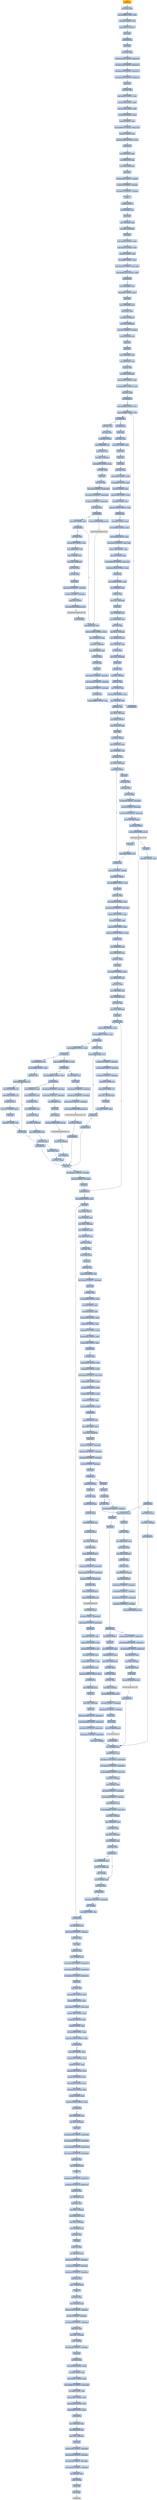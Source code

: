 digraph G {
node[shape=rectangle,style=filled,fillcolor=lightsteelblue,color=lightsteelblue]
bgcolor="transparent"
a0x00402c53pushl_ebp[label="start\npushl %ebp",color="lightgrey",fillcolor="orange"];
a0x00402c54movl_esp_ebp[label="0x00402c54\nmovl %esp, %ebp"];
a0x00402c56andl_0xfffffff8UINT8_esp[label="0x00402c56\nandl $0xfffffff8<UINT8>, %esp"];
a0x00402c59subl_0x1cUINT8_esp[label="0x00402c59\nsubl $0x1c<UINT8>, %esp"];
a0x00402c5cpushl_0x2370UINT32[label="0x00402c5c\npushl $0x2370<UINT32>"];
a0x00402c61pushl_ebx[label="0x00402c61\npushl %ebx"];
a0x00402c62call_0x00401bac[label="0x00402c62\ncall 0x00401bac"];
a0x00401bacpushl_ebp[label="0x00401bac\npushl %ebp"];
a0x00401badmovl_esp_ebp[label="0x00401bad\nmovl %esp, %ebp"];
a0x00401bafsubl_0x41d7d4UINT32_0x0041d51c[label="0x00401baf\nsubl $0x41d7d4<UINT32>, 0x0041d51c"];
a0x00401bb9xorl_0x41d538UINT32_0x0041d51c[label="0x00401bb9\nxorl $0x41d538<UINT32>, 0x0041d51c"];
a0x00401bc3subl_0x41d780UINT32_0x0041d51c[label="0x00401bc3\nsubl $0x41d780<UINT32>, 0x0041d51c"];
a0x00401bcdandl_0x41d630UINT32_0x0041d51c[label="0x00401bcd\nandl $0x41d630<UINT32>, 0x0041d51c"];
a0x00401bd7pushl_ebx[label="0x00401bd7\npushl %ebx"];
a0x00401bd8xorl_ebx_ebx[label="0x00401bd8\nxorl %ebx, %ebx"];
a0x00401bdaaddl_0x9392UINT32_ebx[label="0x00401bda\naddl $0x9392<UINT32>, %ebx"];
a0x00401be0xorl_0x17aeUINT32_ebx[label="0x00401be0\nxorl $0x17ae<UINT32>, %ebx"];
a0x00401be6subl_0x53e4UINT32_ebx[label="0x00401be6\nsubl $0x53e4<UINT32>, %ebx"];
a0x00401becorl_0x874dUINT32_ebx[label="0x00401bec\norl $0x874d<UINT32>, %ebx"];
a0x00401bf2roll_0xeUINT8_ebx[label="0x00401bf2\nroll $0xe<UINT8>, %ebx"];
a0x00401bf5imull_0xffffe5c3UINT32_ebx_ebx[label="0x00401bf5\nimull $0xffffe5c3<UINT32>, %ebx, %ebx"];
a0x00401bfbroll_0xcUINT8_ebx[label="0x00401bfb\nroll $0xc<UINT8>, %ebx"];
a0x00401bfecmpl_0x5c000ccfUINT32_ebx[label="0x00401bfe\ncmpl $0x5c000ccf<UINT32>, %ebx"];
a0x00401c04jl_0x00401c1c[label="0x00401c04\njl 0x00401c1c"];
a0x00401c1cmovl_0x0041d7c4_ebx[label="0x00401c1c\nmovl 0x0041d7c4, %ebx"];
a0x00401c22xorl_0x0041d558_ebx[label="0x00401c22\nxorl 0x0041d558, %ebx"];
a0x00401c28movl_ebx_0x0041d7c4[label="0x00401c28\nmovl %ebx, 0x0041d7c4"];
a0x00401c2epopl_ebx[label="0x00401c2e\npopl %ebx"];
a0x00401c2fsubl_0x1440UINT32__20ebp_[label="0x00401c2f\nsubl $0x1440<UINT32>, -20(%ebp)"];
a0x00401c37orl_0x1674UINT32__20ebp_[label="0x00401c37\norl $0x1674<UINT32>, -20(%ebp)"];
a0x00401c3fsubl_0x3315UINT32__20ebp_[label="0x00401c3f\nsubl $0x3315<UINT32>, -20(%ebp)"];
a0x00401c47leave_[label="0x00401c47\nleave "];
a0x00401c48ret_0x8UINT16[label="0x00401c48\nret $0x8<UINT16>"];
a0x00402c67leal_0x4ebp__eax[label="0x00402c67\nleal 0x4(%ebp), %eax"];
a0x00402c6apushl_ebx[label="0x00402c6a\npushl %ebx"];
a0x00402c6bmovl__100ebp__ebx[label="0x00402c6b\nmovl -100(%ebp), %ebx"];
a0x00402c6fandl_ebx_0x0041d60c[label="0x00402c6f\nandl %ebx, 0x0041d60c"];
a0x00402c75pushl_ebx[label="0x00402c75\npushl %ebx"];
a0x00402c76movl_0x4a2aUINT32_ebx[label="0x00402c76\nmovl $0x4a2a<UINT32>, %ebx"];
a0x00402c7baddl_0x1128UINT32_ebx[label="0x00402c7b\naddl $0x1128<UINT32>, %ebx"];
a0x00402c81roll_0x10UINT8_ebx[label="0x00402c81\nroll $0x10<UINT8>, %ebx"];
a0x00402c84orl_0x80fbUINT32_ebx[label="0x00402c84\norl $0x80fb<UINT32>, %ebx"];
a0x00402c8aimull_0x7462UINT32_ebx_ebx[label="0x00402c8a\nimull $0x7462<UINT32>, %ebx, %ebx"];
a0x00402c90cmpl_0x58070c16UINT32_ebx[label="0x00402c90\ncmpl $0x58070c16<UINT32>, %ebx"];
a0x00402c96jg_0x00402cd2[label="0x00402c96\njg 0x00402cd2"];
a0x00402cd2movl_0x0041d8d0_ebx[label="0x00402cd2\nmovl 0x0041d8d0, %ebx"];
a0x00402cd8addb_0x64UINT8_ebx_[label="0x00402cd8\naddb $0x64<UINT8>, (%ebx)"];
a0x00402cdbpopl_ebx[label="0x00402cdb\npopl %ebx"];
a0x00402cdcmovl_0x0041d8b4_ebx[label="0x00402cdc\nmovl 0x0041d8b4, %ebx"];
a0x00402ce2movl_ebx__ebx[label="0x00402ce2\nmovl (%ebx), %ebx"];
a0x00402ce4xorl_ebx_0x0041d57c[label="0x00402ce4\nxorl %ebx, 0x0041d57c"];
a0x00402ceamovl_eax_0x004054fc[label="0x00402cea\nmovl %eax, 0x004054fc"];
a0x00402cefmovl_0x0UINT32_0xcesp_[label="0x00402cef\nmovl $0x0<UINT32>, 0xc(%esp)"];
a0x00402cf7movl_0x00405268_eax[label="0x00402cf7\nmovl 0x00405268, %eax"];
a0x00402cfcpushl_esi[label="0x00402cfc\npushl %esi"];
a0x00402cfdpushl_edi[label="0x00402cfd\npushl %edi"];
a0x00402cfemovl_0x0041d62c_ebx[label="0x00402cfe\nmovl 0x0041d62c, %ebx"];
a0x00402d04movl_0x0041d43c_edi[label="0x00402d04\nmovl 0x0041d43c, %edi"];
a0x00402d0aorl_ebx_edi[label="0x00402d0a\norl %ebx, %edi"];
a0x00402d0cmovl_edi_0x0041d43c[label="0x00402d0c\nmovl %edi, 0x0041d43c"];
a0x00402d12movl_0x7015UINT32_edi[label="0x00402d12\nmovl $0x7015<UINT32>, %edi"];
a0x00402d17movl_0x986657UINT32_ebx[label="0x00402d17\nmovl $0x986657<UINT32>, %ebx"];
a0x00402d1ctestl_eax_eax[label="0x00402d1c\ntestl %eax, %eax"];
a0x00402d1ejne_0x00402e36[label="0x00402d1e\njne 0x00402e36"];
a0x00402d24movl_0xffffeffeUINT32_esi[label="0x00402d24\nmovl $0xffffeffe<UINT32>, %esi"];
a0x00402d29cmpl_0xffffdfffUINT32_esi[label="0x00402d29\ncmpl $0xffffdfff<UINT32>, %esi"];
a0x00402d2fjne_0x00402d47[label="0x00402d2f\njne 0x00402d47"];
a0x00402d47movl_esi_eax[label="0x00402d47\nmovl %esi, %eax"];
a0x00402d49xorl_edi_eax[label="0x00402d49\nxorl %edi, %eax"];
a0x00402d4bpushl_0x5UINT8[label="0x00402d4b\npushl $0x5<UINT8>"];
a0x00402d4dmovl_0x0041d8f0_ecx[label="0x00402d4d\nmovl 0x0041d8f0, %ecx"];
a0x00402d53movl_ecx__ecx[label="0x00402d53\nmovl (%ecx), %ecx"];
a0x00402d55xorl_ecx__124ebp_[label="0x00402d55\nxorl %ecx, -124(%ebp)"];
a0x00402d59addl_0x6015UINT32_eax[label="0x00402d59\naddl $0x6015<UINT32>, %eax"];
a0x00402d5exorl_edx_edx[label="0x00402d5e\nxorl %edx, %edx"];
a0x00402d60popl_ecx[label="0x00402d60\npopl %ecx"];
a0x00402d61divl_ecx_eax[label="0x00402d61\ndivl %ecx, %eax"];
a0x00402d63subl_0xfc3UINT32_0x0041d400[label="0x00402d63\nsubl $0xfc3<UINT32>, 0x0041d400"];
a0x00402d6dmovl_0x2c1fUINT32_0x0041d400[label="0x00402d6d\nmovl $0x2c1f<UINT32>, 0x0041d400"];
a0x00402d77orl_0x4421UINT32_0x0041d400[label="0x00402d77\norl $0x4421<UINT32>, 0x0041d400"];
a0x00402d81testl_edx_edx[label="0x00402d81\ntestl %edx, %edx"];
a0x00402d83je_0x00402ddb[label="0x00402d83\nje 0x00402ddb"];
a0x00402ddbcall_GetShellWindow_user32_dll[label="0x00402ddb\ncall GetShellWindow@user32.dll"];
GetShellWindow_user32_dll[label="GetShellWindow@user32.dll",color="lightgrey",fillcolor="lightgrey"];
a0x00402de1movl_0x004052ac_eax[label="0x00402de1\nmovl 0x004052ac, %eax"];
a0x00402de6addl_0x538455UINT32_eax_[label="0x00402de6\naddl $0x538455<UINT32>, (%eax)"];
a0x00402decmovl_0x0041d7c0_eax[label="0x00402dec\nmovl 0x0041d7c0, %eax"];
a0x00402df1adcl_eax__364ebp_[label="0x00402df1\nadcl %eax, -364(%ebp)"];
a0x00402df8movl_0x004052b4_eax[label="0x00402df8\nmovl 0x004052b4, %eax"];
a0x00402dfdorl_ebx_eax_[label="0x00402dfd\norl %ebx, (%eax)"];
a0x00402dffxorl_edi_esi[label="0x00402dff\nxorl %edi, %esi"];
a0x00402e01incl_esi[label="0x00402e01\nincl %esi"];
a0x00402e02adcl_0x2b7cUINT32__256ebp_[label="0x00402e02\nadcl $0x2b7c<UINT32>, -256(%ebp)"];
a0x00402e0dmovl_0x10eaUINT32__256ebp_[label="0x00402e0d\nmovl $0x10ea<UINT32>, -256(%ebp)"];
a0x00402e18subl_0x689eUINT32__256ebp_[label="0x00402e18\nsubl $0x689e<UINT32>, -256(%ebp)"];
a0x00402e23xorl_edi_esi[label="0x00402e23\nxorl %edi, %esi"];
a0x00402e25cmpl_0xffffdffeUINT32_esi[label="0x00402e25\ncmpl $0xffffdffe<UINT32>, %esi"];
a0x00402e2bjne_0x00402d29[label="0x00402e2b\njne 0x00402d29"];
a0x00402d89cmpl_0x3UINT8_edx[label="0x00402d89\ncmpl $0x3<UINT8>, %edx"];
a0x00402d8cjne_0x00402de1[label="0x00402d8c\njne 0x00402de1"];
a0x00402d92xorl_edx_edx[label="0x00402d92\nxorl %edx, %edx"];
a0x00402d94movl_0x101UINT32_ecx[label="0x00402d94\nmovl $0x101<UINT32>, %ecx"];
a0x00402d99movl_0x0041d4b8_eax[label="0x00402d99\nmovl 0x0041d4b8, %eax"];
a0x00402d9esbbl__176ebp__eax[label="0x00402d9e\nsbbl -176(%ebp), %eax"];
a0x00402da5movl_eax_0x0041d4b8[label="0x00402da5\nmovl %eax, 0x0041d4b8"];
a0x00402daamovl_esi_eax[label="0x00402daa\nmovl %esi, %eax"];
a0x00402dacdivl_ecx_eax[label="0x00402dac\ndivl %ecx, %eax"];
a0x00402daepushl_edx[label="0x00402dae\npushl %edx"];
a0x00402dafadcl_0x3294UINT32__240ebp_[label="0x00402daf\nadcl $0x3294<UINT32>, -240(%ebp)"];
a0x00402dbabtsl_0x12UINT8__240ebp_[label="0x00402dba\nbtsl $0x12<UINT8>, -240(%ebp)"];
a0x00402dc3pushl_0x0UINT8[label="0x00402dc3\npushl $0x0<UINT8>"];
a0x00402dc5call_GetWindowLongA_user32_dll[label="0x00402dc5\ncall GetWindowLongA@user32.dll"];
GetWindowLongA_user32_dll[label="GetWindowLongA@user32.dll",color="lightgrey",fillcolor="lightgrey"];
a0x00402dcbjmp_0x00402de1[label="0x00402dcb\njmp 0x00402de1"];
a0x00402d35call_0x00401c4b[label="0x00402d35\ncall 0x00401c4b"];
a0x00401c4bpushl_ebp[label="0x00401c4b\npushl %ebp"];
a0x00401c4cmovl_esp_ebp[label="0x00401c4c\nmovl %esp, %ebp"];
a0x00401c4esubl_0x3cUINT8_esp[label="0x00401c4e\nsubl $0x3c<UINT8>, %esp"];
a0x00401c51pushl_ebx[label="0x00401c51\npushl %ebx"];
a0x00401c52pushl_esi[label="0x00401c52\npushl %esi"];
a0x00401c53pushl_eax[label="0x00401c53\npushl %eax"];
a0x00401c54xorl_eax_eax[label="0x00401c54\nxorl %eax, %eax"];
a0x00401c56addl_0x69e1UINT32_eax[label="0x00401c56\naddl $0x69e1<UINT32>, %eax"];
a0x00401c5borl_0x3bc8UINT32_eax[label="0x00401c5b\norl $0x3bc8<UINT32>, %eax"];
a0x00401c61shll_0x1UINT8_eax[label="0x00401c61\nshll $0x1<UINT8>, %eax"];
a0x00401c64addl_0x4445UINT32_eax[label="0x00401c64\naddl $0x4445<UINT32>, %eax"];
a0x00401c69shrl_0x4UINT8_eax[label="0x00401c69\nshrl $0x4<UINT8>, %eax"];
a0x00401c6ccmpl_0x7479c41UINT32_eax[label="0x00401c6c\ncmpl $0x7479c41<UINT32>, %eax"];
a0x00401c71jg_0x00401cbe[label="0x00401c71\njg 0x00401cbe"];
a0x00401c77movl_0x0UINT32_eax[label="0x00401c77\nmovl $0x0<UINT32>, %eax"];
a0x00401c7cmovl_0x69e1UINT32_eax[label="0x00401c7c\nmovl $0x69e1<UINT32>, %eax"];
a0x00401c81andl_0x2bbfUINT32_eax[label="0x00401c81\nandl $0x2bbf<UINT32>, %eax"];
a0x00401c87imull_0x6213UINT32_eax_eax[label="0x00401c87\nimull $0x6213<UINT32>, %eax, %eax"];
a0x00401c8dsubl_0x7faeUINT32_eax[label="0x00401c8d\nsubl $0x7fae<UINT32>, %eax"];
a0x00401c92rorl_0x2UINT8_eax[label="0x00401c92\nrorl $0x2<UINT8>, %eax"];
a0x00401c95imull_0xffffd58aUINT32_eax_eax[label="0x00401c95\nimull $0xffffd58a<UINT32>, %eax, %eax"];
a0x00401c9bcmpl_0x3a3d2caaUINT32_eax[label="0x00401c9b\ncmpl $0x3a3d2caa<UINT32>, %eax"];
a0x00401ca0jl_0x00401cbe[label="0x00401ca0\njl 0x00401cbe"];
a0x00401cbemovl_0xc6fUINT32_ecx[label="0x00401cbe\nmovl $0xc6f<UINT32>, %ecx"];
a0x00401cc3movl__308ebp__eax[label="0x00401cc3\nmovl -308(%ebp), %eax"];
a0x00401ccaorl_ecx_eax[label="0x00401cca\norl %ecx, %eax"];
a0x00401cccmovl_eax__308ebp_[label="0x00401ccc\nmovl %eax, -308(%ebp)"];
a0x00401cd3popl_eax[label="0x00401cd3\npopl %eax"];
a0x00401cd4movl__672ebp__ecx[label="0x00401cd4\nmovl -672(%ebp), %ecx"];
a0x00401cdbmovl_0x0041d668_ebx[label="0x00401cdb\nmovl 0x0041d668, %ebx"];
a0x00401ce1adcl_ebx_ecx[label="0x00401ce1\nadcl %ebx, %ecx"];
a0x00401ce3movl_ecx__672ebp_[label="0x00401ce3\nmovl %ecx, -672(%ebp)"];
a0x00401ceamovl_0x0041d514_ecx[label="0x00401cea\nmovl 0x0041d514, %ecx"];
a0x00401cf0movl__228ebp__ebx[label="0x00401cf0\nmovl -228(%ebp), %ebx"];
a0x00401cf7orl_ecx_ebx[label="0x00401cf7\norl %ecx, %ebx"];
a0x00401cf9movl_ebx__228ebp_[label="0x00401cf9\nmovl %ebx, -228(%ebp)"];
a0x00401d00pushl_edi[label="0x00401d00\npushl %edi"];
a0x00401d01xorl_esi_esi[label="0x00401d01\nxorl %esi, %esi"];
a0x00401d03movl_esi__16ebp_[label="0x00401d03\nmovl %esi, -16(%ebp)"];
a0x00401d06xorl_eax_eax[label="0x00401d06\nxorl %eax, %eax"];
a0x00401d08leal__12ebp__edi[label="0x00401d08\nleal -12(%ebp), %edi"];
a0x00401d0bmovl_0x77dbUINT32_ecx[label="0x00401d0b\nmovl $0x77db<UINT32>, %ecx"];
a0x00401d10movl__348ebp__ebx[label="0x00401d10\nmovl -348(%ebp), %ebx"];
a0x00401d17andl_ecx_ebx[label="0x00401d17\nandl %ecx, %ebx"];
a0x00401d19movl_ebx__348ebp_[label="0x00401d19\nmovl %ebx, -348(%ebp)"];
a0x00401d20pushl_0x54UINT8[label="0x00401d20\npushl $0x54<UINT8>"];
a0x00401d22stosl_eax_es_edi_[label="0x00401d22\nstosl %eax, %es:(%edi)"];
a0x00401d23popl_ebx[label="0x00401d23\npopl %ebx"];
a0x00401d24movl_esi__4ebp_[label="0x00401d24\nmovl %esi, -4(%ebp)"];
a0x00401d27movl_0x0041dac4_eax[label="0x00401d27\nmovl 0x0041dac4, %eax"];
a0x00401d2cmovl__484ebp__ecx[label="0x00401d2c\nmovl -484(%ebp), %ecx"];
a0x00401d33subl_eax__ecx[label="0x00401d33\nsubl (%eax), %ecx"];
a0x00401d35movl_ecx__484ebp_[label="0x00401d35\nmovl %ecx, -484(%ebp)"];
a0x00401d3cpushl_0x5UINT8[label="0x00401d3c\npushl $0x5<UINT8>"];
a0x00401d3epopl_ecx[label="0x00401d3e\npopl %ecx"];
a0x00401d3fxorl_edx_edx[label="0x00401d3f\nxorl %edx, %edx"];
a0x00401d41movl_esi_eax[label="0x00401d41\nmovl %esi, %eax"];
a0x00401d43divl_ecx_eax[label="0x00401d43\ndivl %ecx, %eax"];
a0x00401d45orl_0x5f59UINT32__500ebp_[label="0x00401d45\norl $0x5f59<UINT32>, -500(%ebp)"];
a0x00401d50btcl_0x6UINT8__500ebp_[label="0x00401d50\nbtcl $0x6<UINT8>, -500(%ebp)"];
a0x00401d59subl_0x5410UINT32__500ebp_[label="0x00401d59\nsubl $0x5410<UINT32>, -500(%ebp)"];
a0x00401d64pushl_0x4054bcedx4_[label="0x00401d64\npushl 0x4054bc(,%edx,4)"];
a0x00401d6bpushl_0x0UINT8[label="0x00401d6b\npushl $0x0<UINT8>"];
a0x00401d6dcall_FindWindowW_user32_dll[label="0x00401d6d\ncall FindWindowW@user32.dll"];
FindWindowW_user32_dll[label="FindWindowW@user32.dll",color="lightgrey",fillcolor="lightgrey"];
a0x00401d73incl_esi[label="0x00401d73\nincl %esi"];
a0x00401d74cmpl_0x4UINT8_esi[label="0x00401d74\ncmpl $0x4<UINT8>, %esi"];
a0x00401d77jb_0x00401d3c[label="0x00401d77\njb 0x00401d3c"];
a0x00401d7dandl_0x0UINT8__4ebp_[label="0x00401d7d\nandl $0x0<UINT8>, -4(%ebp)"];
a0x00401d81pushl_0x21UINT8[label="0x00401d81\npushl $0x21<UINT8>"];
a0x00401d83movl_0xffff9febUINT32_esi[label="0x00401d83\nmovl $0xffff9feb<UINT32>, %esi"];
a0x00401d88pushl_edx[label="0x00401d88\npushl %edx"];
a0x00401d89xorl_edx_edx[label="0x00401d89\nxorl %edx, %edx"];
a0x00401d8bmovl_0x3976UINT32_edx[label="0x00401d8b\nmovl $0x3976<UINT32>, %edx"];
a0x00401d90imull_0x3838UINT32_edx_edx[label="0x00401d90\nimull $0x3838<UINT32>, %edx, %edx"];
a0x00401d96addl_0x405eUINT32_edx[label="0x00401d96\naddl $0x405e<UINT32>, %edx"];
a0x00401d9crorl_0x5UINT8_edx[label="0x00401d9c\nrorl $0x5<UINT8>, %edx"];
a0x00401d9faddl_0x2e18UINT32_edx[label="0x00401d9f\naddl $0x2e18<UINT32>, %edx"];
a0x00401da5cmpl_0x70651329UINT32_edx[label="0x00401da5\ncmpl $0x70651329<UINT32>, %edx"];
a0x00401dabjg_0x00401de2[label="0x00401dab\njg 0x00401de2"];
a0x00401de2movl_0x0041d7fc_edi[label="0x00401de2\nmovl 0x0041d7fc, %edi"];
a0x00401de8movl_0x0041db54_edx[label="0x00401de8\nmovl 0x0041db54, %edx"];
a0x00401deesubl_edi_edx_[label="0x00401dee\nsubl %edi, (%edx)"];
a0x00401df0popl_edx[label="0x00401df0\npopl %edx"];
a0x00401df1movl_0x2a70UINT32_eax[label="0x00401df1\nmovl $0x2a70<UINT32>, %eax"];
a0x00401df6movl_0x0041d944_edi[label="0x00401df6\nmovl 0x0041d944, %edi"];
a0x00401dfcandl_eax_edi_[label="0x00401dfc\nandl %eax, (%edi)"];
a0x00401dfemovl__488ebp__edi[label="0x00401dfe\nmovl -488(%ebp), %edi"];
a0x00401e05movl__492ebp__eax[label="0x00401e05\nmovl -492(%ebp), %eax"];
a0x00401e0csubl_eax_edi[label="0x00401e0c\nsubl %eax, %edi"];
a0x00401e0emovl_edi__488ebp_[label="0x00401e0e\nmovl %edi, -488(%ebp)"];
a0x00401e15popl_edi[label="0x00401e15\npopl %edi"];
a0x00401e16movl_esi_eax[label="0x00401e16\nmovl %esi, %eax"];
a0x00401e18xorl_0x7015UINT32_eax[label="0x00401e18\nxorl $0x7015<UINT32>, %eax"];
a0x00401e1dcmpl_0xffffefe5UINT32_eax[label="0x00401e1d\ncmpl $0xffffefe5<UINT32>, %eax"];
a0x00401e22jne_0x00401e6a[label="0x00401e22\njne 0x00401e6a"];
a0x00401e6acmpl_0xffffefeeUINT32_eax[label="0x00401e6a\ncmpl $0xffffefee<UINT32>, %eax"];
a0x00401e6fjne_0x00401ea4[label="0x00401e6f\njne 0x00401ea4"];
a0x00401ea4cmpl_0xffffd015UINT32_eax[label="0x00401ea4\ncmpl $0xffffd015<UINT32>, %eax"];
a0x00401ea9jne_0x00401ee2[label="0x00401ea9\njne 0x00401ee2"];
a0x00401ee2cmpl_0xffffd01eUINT32_eax[label="0x00401ee2\ncmpl $0xffffd01e<UINT32>, %eax"];
a0x00401ee7jne_0x00401f18[label="0x00401ee7\njne 0x00401f18"];
a0x00401f18movl_0x004052ac_eax[label="0x00401f18\nmovl 0x004052ac, %eax"];
a0x00401f1dmovl_0x004052b4_ecx[label="0x00401f1d\nmovl 0x004052b4, %ecx"];
a0x00401f23movl_ecx__ecx[label="0x00401f23\nmovl (%ecx), %ecx"];
a0x00401f25movl_0x0041d8b8_edx[label="0x00401f25\nmovl 0x0041d8b8, %edx"];
a0x00401f2bmovl_edx__edx[label="0x00401f2b\nmovl (%edx), %edx"];
a0x00401f2dsubl_edx__516ebp_[label="0x00401f2d\nsubl %edx, -516(%ebp)"];
a0x00401f34movl_0x004052b0_edx[label="0x00401f34\nmovl 0x004052b0, %edx"];
a0x00401f3aaddl_edx__ecx[label="0x00401f3a\naddl (%edx), %ecx"];
a0x00401f3cimull_eax__ecx[label="0x00401f3c\nimull (%eax), %ecx"];
a0x00401f3fmovl_ecx_eax_[label="0x00401f3f\nmovl %ecx, (%eax)"];
a0x00401f41incl_esi[label="0x00401f41\nincl %esi"];
a0x00401f42adcl_0x2302UINT32__412ebp_[label="0x00401f42\nadcl $0x2302<UINT32>, -412(%ebp)"];
a0x00401f4dbtrl_0xdUINT8__412ebp_[label="0x00401f4d\nbtrl $0xd<UINT8>, -412(%ebp)"];
a0x00401f56decl_edi[label="0x00401f56\ndecl %edi"];
a0x00401f57jne_0x00401e16[label="0x00401f57\njne 0x00401e16"];
a0x00401e28xorl_eax_eax[label="0x00401e28\nxorl %eax, %eax"];
a0x00401e2amovb_0x4052dceax__cl[label="0x00401e2a\nmovb 0x4052dc(%eax), %cl"];
a0x00401e30orl_0x1d34UINT32__384ebp_[label="0x00401e30\norl $0x1d34<UINT32>, -384(%ebp)"];
a0x00401e3bsubl_0x6f8dUINT32__384ebp_[label="0x00401e3b\nsubl $0x6f8d<UINT32>, -384(%ebp)"];
a0x00401e46orl_0x5be5UINT32__384ebp_[label="0x00401e46\norl $0x5be5<UINT32>, -384(%ebp)"];
a0x00401e51xorb_0x55UINT8_cl[label="0x00401e51\nxorb $0x55<UINT8>, %cl"];
a0x00401e54addb_0x45UINT8_cl[label="0x00401e54\naddb $0x45<UINT8>, %cl"];
a0x00401e57movb_cl__28ebpeax_[label="0x00401e57\nmovb %cl, -28(%ebp,%eax)"];
a0x00401e5bincl_eax[label="0x00401e5b\nincl %eax"];
a0x00401e5ccmpl_0x9UINT8_eax[label="0x00401e5c\ncmpl $0x9<UINT8>, %eax"];
a0x00401e5fjb_0x00401e2a[label="0x00401e5f\njb 0x00401e2a"];
a0x00401e65jmp_0x00401f41[label="0x00401e65\njmp 0x00401f41"];
a0x00401e75movl_0x0041d8cc_ecx[label="0x00401e75\nmovl 0x0041d8cc, %ecx"];
a0x00401e7borb_0xffffff82UINT8_ecx_[label="0x00401e7b\norb $0xffffff82<UINT8>, (%ecx)"];
a0x00401e7exorl_eax_eax[label="0x00401e7e\nxorl %eax, %eax"];
a0x00401e80movb_0x4054b4eax__cl[label="0x00401e80\nmovb 0x4054b4(%eax), %cl"];
a0x00401e86xorb_0x55UINT8_cl[label="0x00401e86\nxorb $0x55<UINT8>, %cl"];
a0x00401e89addb_0x45UINT8_cl[label="0x00401e89\naddb $0x45<UINT8>, %cl"];
a0x00401e8cmovzbw_cl_cx[label="0x00401e8c\nmovzbw %cl, %cx"];
a0x00401e90movw_cx__44ebpeax2_[label="0x00401e90\nmovw %cx, -44(%ebp,%eax,2)"];
a0x00401e95incl_eax[label="0x00401e95\nincl %eax"];
a0x00401e96cmpl_0x7UINT8_eax[label="0x00401e96\ncmpl $0x7<UINT8>, %eax"];
a0x00401e99jb_0x00401e80[label="0x00401e99\njb 0x00401e80"];
a0x00401e9fjmp_0x00401f41[label="0x00401e9f\njmp 0x00401f41"];
a0x00401eafleal__44ebp__eax[label="0x00401eaf\nleal -44(%ebp), %eax"];
a0x00401eb2pushl_eax[label="0x00401eb2\npushl %eax"];
a0x00401eb3movl_0x46a5UINT32__424ebp_[label="0x00401eb3\nmovl $0x46a5<UINT32>, -424(%ebp)"];
a0x00401ebexorl_0x23a6UINT32__424ebp_[label="0x00401ebe\nxorl $0x23a6<UINT32>, -424(%ebp)"];
a0x00401ec9movl_0x45c2UINT32__424ebp_[label="0x00401ec9\nmovl $0x45c2<UINT32>, -424(%ebp)"];
a0x00401ed4call_GetModuleHandleW_kernel32_dll[label="0x00401ed4\ncall GetModuleHandleW@kernel32.dll"];
GetModuleHandleW_kernel32_dll[label="GetModuleHandleW@kernel32.dll",color="lightgrey",fillcolor="lightgrey"];
a0x00401edamovl_eax__8ebp_[label="0x00401eda\nmovl %eax, -8(%ebp)"];
a0x00401eddjmp_0x00401f41[label="0x00401edd\njmp 0x00401f41"];
a0x00401eedadcl_0x5de0UINT32__388ebp_[label="0x00401eed\nadcl $0x5de0<UINT32>, -388(%ebp)"];
a0x00401ef8orl_0x7820UINT32__388ebp_[label="0x00401ef8\norl $0x7820<UINT32>, -388(%ebp)"];
a0x00401f03leal__28ebp__eax[label="0x00401f03\nleal -28(%ebp), %eax"];
a0x00401f06pushl_eax[label="0x00401f06\npushl %eax"];
a0x00401f07pushl__8ebp_[label="0x00401f07\npushl -8(%ebp)"];
a0x00401f0acall_GetProcAddress_kernel32_dll[label="0x00401f0a\ncall GetProcAddress@kernel32.dll"];
GetProcAddress_kernel32_dll[label="GetProcAddress@kernel32.dll",color="lightgrey",fillcolor="lightgrey"];
a0x00401f10movl_eax__4ebp_[label="0x00401f10\nmovl %eax, -4(%ebp)"];
a0x00401f13jmp_0x00401f41[label="0x00401f13\njmp 0x00401f41"];
a0x00401f5dmovl_0x6f4UINT32_esi[label="0x00401f5d\nmovl $0x6f4<UINT32>, %esi"];
a0x00401f62decl_ebx[label="0x00401f62\ndecl %ebx"];
a0x00401f63pushl_0x9UINT8[label="0x00401f63\npushl $0x9<UINT8>"];
a0x00401f65leal__592ebp__eax[label="0x00401f65\nleal -592(%ebp), %eax"];
a0x00401f6cmovl_eax__596ebp_[label="0x00401f6c\nmovl %eax, -596(%ebp)"];
a0x00401f73movl__596ebp__eax[label="0x00401f73\nmovl -596(%ebp), %eax"];
a0x00401f7amovl__604ebp__ecx[label="0x00401f7a\nmovl -604(%ebp), %ecx"];
a0x00401f81sbbl_ecx_eax_[label="0x00401f81\nsbbl %ecx, (%eax)"];
a0x00401f83xorl_edx_edx[label="0x00401f83\nxorl %edx, %edx"];
a0x00401f85movl_ebx_eax[label="0x00401f85\nmovl %ebx, %eax"];
a0x00401f87popl_ecx[label="0x00401f87\npopl %ecx"];
a0x00401f88divl_ecx_eax[label="0x00401f88\ndivl %ecx, %eax"];
a0x00401f8asubl_0x14UINT8_esi[label="0x00401f8a\nsubl $0x14<UINT8>, %esi"];
a0x00401f8dadcl_0x620bUINT32__460ebp_[label="0x00401f8d\nadcl $0x620b<UINT32>, -460(%ebp)"];
a0x00401f98pushl_edx[label="0x00401f98\npushl %edx"];
a0x00401f99xorl_edx_edx[label="0x00401f99\nxorl %edx, %edx"];
a0x00401f9bmovl_0x9b29UINT32_edx[label="0x00401f9b\nmovl $0x9b29<UINT32>, %edx"];
a0x00401fa0rorl_0x5UINT8_edx[label="0x00401fa0\nrorl $0x5<UINT8>, %edx"];
a0x00401fa3shrl_0x4UINT8_edx[label="0x00401fa3\nshrl $0x4<UINT8>, %edx"];
a0x00401fa6andl_0x79cfUINT32_edx[label="0x00401fa6\nandl $0x79cf<UINT32>, %edx"];
a0x00401facorl_0x1c0eUINT32_edx[label="0x00401fac\norl $0x1c0e<UINT32>, %edx"];
a0x00401fb2addl_0x4075UINT32_edx[label="0x00401fb2\naddl $0x4075<UINT32>, %edx"];
a0x00401fb8xorl_0x562bUINT32_edx[label="0x00401fb8\nxorl $0x562b<UINT32>, %edx"];
a0x00401fbecmpl_0xaa8UINT32_edx[label="0x00401fbe\ncmpl $0xaa8<UINT32>, %edx"];
a0x00401fc4je_0x00402026[label="0x00401fc4\nje 0x00402026"];
a0x00401fcaxorl_edx_edx[label="0x00401fca\nxorl %edx, %edx"];
a0x00401fccaddl_0x9b29UINT32_edx[label="0x00401fcc\naddl $0x9b29<UINT32>, %edx"];
a0x00401fd2subl_0x2ac1UINT32_edx[label="0x00401fd2\nsubl $0x2ac1<UINT32>, %edx"];
a0x00401fd8imull_0x65e9UINT32_edx_edx[label="0x00401fd8\nimull $0x65e9<UINT32>, %edx, %edx"];
a0x00401fdesubl_0x4100UINT32_edx[label="0x00401fde\nsubl $0x4100<UINT32>, %edx"];
a0x00401fe4xorl_0x7afaUINT32_edx[label="0x00401fe4\nxorl $0x7afa<UINT32>, %edx"];
a0x00401feaaddl_0x4633UINT32_edx[label="0x00401fea\naddl $0x4633<UINT32>, %edx"];
a0x00401ff0shrl_0x10UINT8_edx[label="0x00401ff0\nshrl $0x10<UINT8>, %edx"];
a0x00401ff3cmpl_0x344dUINT32_edx[label="0x00401ff3\ncmpl $0x344d<UINT32>, %edx"];
a0x00401ff9jb_0x00402026[label="0x00401ff9\njb 0x00402026"];
a0x00402026movl_0x0041d5a4_edx[label="0x00402026\nmovl 0x0041d5a4, %edx"];
a0x0040202cbtcl_0x2UINT8_edx[label="0x0040202c\nbtcl $0x2<UINT8>, %edx"];
a0x00402030movl_edx_0x0041d5a4[label="0x00402030\nmovl %edx, 0x0041d5a4"];
a0x00402036popl_edx[label="0x00402036\npopl %edx"];
a0x00402037btrl_0x19UINT8__324ebp_[label="0x00402037\nbtrl $0x19<UINT8>, -324(%ebp)"];
a0x00402040addl_0x272eUINT32__324ebp_[label="0x00402040\naddl $0x272e<UINT32>, -324(%ebp)"];
a0x0040204bxorl_0x670dUINT32__324ebp_[label="0x0040204b\nxorl $0x670d<UINT32>, -324(%ebp)"];
a0x00402056btcl_0x7UINT8__324ebp_[label="0x00402056\nbtcl $0x7<UINT8>, -324(%ebp)"];
a0x0040205fdecl_edx[label="0x0040205f\ndecl %edx"];
a0x00402060je_0x00402175[label="0x00402060\nje 0x00402175"];
a0x00402066decl_edx[label="0x00402066\ndecl %edx"];
a0x00402067decl_edx[label="0x00402067\ndecl %edx"];
a0x00402068je_0x004020fa[label="0x00402068\nje 0x004020fa"];
a0x0040206eadcl_0x65ddUINT32__296ebp_[label="0x0040206e\nadcl $0x65dd<UINT32>, -296(%ebp)"];
a0x00402079decl_edx[label="0x00402079\ndecl %edx"];
a0x0040207adecl_edx[label="0x0040207a\ndecl %edx"];
a0x0040207bje_0x004020b4[label="0x0040207b\nje 0x004020b4"];
a0x00402081orl_0x41d66cUINT32_0x0041d78c[label="0x00402081\norl $0x41d66c<UINT32>, 0x0041d78c"];
a0x0040208bmovl_0x41d628UINT32_0x0041d78c[label="0x0040208b\nmovl $0x41d628<UINT32>, 0x0041d78c"];
a0x00402095xorl_0x41d440UINT32_0x0041d78c[label="0x00402095\nxorl $0x41d440<UINT32>, 0x0041d78c"];
a0x0040209fleal_0x64esi__eax[label="0x0040209f\nleal 0x64(%esi), %eax"];
a0x004020a2movl_eax__48ebp_[label="0x004020a2\nmovl %eax, -48(%ebp)"];
a0x004020a5leal__60ebp__eax[label="0x004020a5\nleal -60(%ebp), %eax"];
a0x004020a8pushl_eax[label="0x004020a8\npushl %eax"];
a0x004020a9call_IsRectEmpty_user32_dll[label="0x004020a9\ncall IsRectEmpty@user32.dll"];
IsRectEmpty_user32_dll[label="IsRectEmpty@user32.dll",color="lightgrey",fillcolor="lightgrey"];
a0x004020afjmp_0x00402271[label="0x004020af\njmp 0x00402271"];
a0x00402271movl__52ebp__eax[label="0x00402271\nmovl -52(%ebp), %eax"];
a0x00402274addl__60ebp__eax[label="0x00402274\naddl -60(%ebp), %eax"];
a0x00402277addl_0x41d7a0UINT32_0x0041d4b4[label="0x00402277\naddl $0x41d7a0<UINT32>, 0x0041d4b4"];
a0x00402281xorl_0x41d578UINT32_0x0041d4b4[label="0x00402281\nxorl $0x41d578<UINT32>, 0x0041d4b4"];
a0x0040228bimull_0xffffdffeUINT32_eax_eax[label="0x0040228b\nimull $0xffffdffe<UINT32>, %eax, %eax"];
a0x00402291movl_eax__16ebp_[label="0x00402291\nmovl %eax, -16(%ebp)"];
a0x00402294movl__48ebp__eax[label="0x00402294\nmovl -48(%ebp), %eax"];
a0x00402297adcl_0x5bUINT32__476ebp_[label="0x00402297\nadcl $0x5b<UINT32>, -476(%ebp)"];
a0x004022a2xorl_0x4acbUINT32__476ebp_[label="0x004022a2\nxorl $0x4acb<UINT32>, -476(%ebp)"];
a0x004022adaddl__56ebp__eax[label="0x004022ad\naddl -56(%ebp), %eax"];
a0x004022b0imull_0xffffbff9UINT32_eax_eax[label="0x004022b0\nimull $0xffffbff9<UINT32>, %eax, %eax"];
a0x004022b6movl_eax__12ebp_[label="0x004022b6\nmovl %eax, -12(%ebp)"];
a0x004022b9movl_0x0041da20_eax[label="0x004022b9\nmovl 0x0041da20, %eax"];
a0x004022bemovl_eax__eax[label="0x004022be\nmovl (%eax), %eax"];
a0x004022c0andl_eax__408ebp_[label="0x004022c0\nandl %eax, -408(%ebp)"];
a0x004022c7movl__16ebp__eax[label="0x004022c7\nmovl -16(%ebp), %eax"];
a0x004022catestl_eax_eax[label="0x004022ca\ntestl %eax, %eax"];
a0x004022ccjge_0x004022e1[label="0x004022cc\njge 0x004022e1"];
a0x004022e1movl__12ebp__eax[label="0x004022e1\nmovl -12(%ebp), %eax"];
a0x004022e4testl_eax_eax[label="0x004022e4\ntestl %eax, %eax"];
a0x004022e6jge_0x004022fa[label="0x004022e6\njge 0x004022fa"];
a0x004022ecsbbl_0x6a75UINT32__284ebp_[label="0x004022ec\nsbbl $0x6a75<UINT32>, -284(%ebp)"];
a0x004022f7negl__12ebp_[label="0x004022f7\nnegl -12(%ebp)"];
a0x004022facmpl_0x64UINT8_esi[label="0x004022fa\ncmpl $0x64<UINT8>, %esi"];
a0x004022fdjne_0x00401f62[label="0x004022fd\njne 0x00401f62"];
a0x00402175pushl_0x5UINT8[label="0x00402175\npushl $0x5<UINT8>"];
a0x00402177popl_ecx[label="0x00402177\npopl %ecx"];
a0x00402178xorl_edx_edx[label="0x00402178\nxorl %edx, %edx"];
a0x0040217aleal_0x1ebx__eax[label="0x0040217a\nleal 0x1(%ebx), %eax"];
a0x0040217ddivl_ecx_eax[label="0x0040217d\ndivl %ecx, %eax"];
a0x0040217fmovl_0x0041db28_eax[label="0x0040217f\nmovl 0x0041db28, %eax"];
a0x00402184movl_eax__eax[label="0x00402184\nmovl (%eax), %eax"];
a0x00402186andl_eax__468ebp_[label="0x00402186\nandl %eax, -468(%ebp)"];
a0x0040218dmovl_ebx_eax[label="0x0040218d\nmovl %ebx, %eax"];
a0x0040218fpushl_0x4054d0edx4_[label="0x0040218f\npushl 0x4054d0(,%edx,4)"];
a0x00402196xorl_edx_edx[label="0x00402196\nxorl %edx, %edx"];
a0x00402198orl_0x3db8UINT32_0x0041d400[label="0x00402198\norl $0x3db8<UINT32>, 0x0041d400"];
a0x004021a2movl_0x50d5UINT32_0x0041d400[label="0x004021a2\nmovl $0x50d5<UINT32>, 0x0041d400"];
a0x004021acbtcl_0x5UINT8_0x0041d400[label="0x004021ac\nbtcl $0x5<UINT8>, 0x0041d400"];
a0x004021b4divl_ecx_eax[label="0x004021b4\ndivl %ecx, %eax"];
a0x004021b6pushl_0x4054d0edx4_[label="0x004021b6\npushl 0x4054d0(,%edx,4)"];
a0x004021bdcall_lstrcmpiA_kernel32_dll[label="0x004021bd\ncall lstrcmpiA@kernel32.dll"];
lstrcmpi_kernel32_dll[label="lstrcmpi@kernel32.dll",color="lightgrey",fillcolor="lightgrey"];
a0x004021c3leal__60esi__eax[label="0x004021c3\nleal -60(%esi), %eax"];
a0x004021c6btsl_0x2UINT8_0x0041d400[label="0x004021c6\nbtsl $0x2<UINT8>, 0x0041d400"];
a0x004021ceaddl_0x56ceUINT32_0x0041d400[label="0x004021ce\naddl $0x56ce<UINT32>, 0x0041d400"];
a0x004021d8pushl_ecx[label="0x004021d8\npushl %ecx"];
a0x004021d9movl_0x0UINT32_ecx[label="0x004021d9\nmovl $0x0<UINT32>, %ecx"];
a0x004021deaddl_0x70cbUINT32_ecx[label="0x004021de\naddl $0x70cb<UINT32>, %ecx"];
a0x004021e4addl_0x8328UINT32_ecx[label="0x004021e4\naddl $0x8328<UINT32>, %ecx"];
a0x004021earorl_0xcUINT8_ecx[label="0x004021ea\nrorl $0xc<UINT8>, %ecx"];
a0x004021edxorl_0x7983UINT32_ecx[label="0x004021ed\nxorl $0x7983<UINT32>, %ecx"];
a0x004021f3rorl_0x5UINT8_ecx[label="0x004021f3\nrorl $0x5<UINT8>, %ecx"];
a0x004021f6cmpl_0x61f983ccUINT32_ecx[label="0x004021f6\ncmpl $0x61f983cc<UINT32>, %ecx"];
a0x004021fcjle_0x00402235[label="0x004021fc\njle 0x00402235"];
a0x00402235movl__360ebp__ecx[label="0x00402235\nmovl -360(%ebp), %ecx"];
a0x0040223crcrl_ecx[label="0x0040223c\nrcrl %ecx"];
a0x0040223emovl_ecx__360ebp_[label="0x0040223e\nmovl %ecx, -360(%ebp)"];
a0x00402245popl_ecx[label="0x00402245\npopl %ecx"];
a0x00402246addl_0x41d404UINT32_0x0041d55c[label="0x00402246\naddl $0x41d404<UINT32>, 0x0041d55c"];
a0x00402250movl_0x41d4e0UINT32_0x0041d55c[label="0x00402250\nmovl $0x41d4e0<UINT32>, 0x0041d55c"];
a0x0040225amovl_0x1167UINT32_0x0041d400[label="0x0040225a\nmovl $0x1167<UINT32>, 0x0041d400"];
a0x00402264subl_0x4a70UINT32_0x0041d400[label="0x00402264\nsubl $0x4a70<UINT32>, 0x0041d400"];
a0x0040226emovl_eax__60ebp_[label="0x0040226e\nmovl %eax, -60(%ebp)"];
a0x004022d2movl_0x0041d668_eax[label="0x004022d2\nmovl 0x0041d668, %eax"];
a0x004022d7sbbl_eax__608ebp_[label="0x004022d7\nsbbl %eax, -608(%ebp)"];
a0x004022denegl__16ebp_[label="0x004022de\nnegl -16(%ebp)"];
a0x004020b4pushl_0x5UINT8[label="0x004020b4\npushl $0x5<UINT8>"];
a0x004020b6popl_ecx[label="0x004020b6\npopl %ecx"];
a0x004020b7movl_0x0041d418_eax[label="0x004020b7\nmovl 0x0041d418, %eax"];
a0x004020bcaddl_0x0041d57c_eax[label="0x004020bc\naddl 0x0041d57c, %eax"];
a0x004020c2movl_eax_0x0041d418[label="0x004020c2\nmovl %eax, 0x0041d418"];
a0x004020c7xorl_edx_edx[label="0x004020c7\nxorl %edx, %edx"];
a0x004020c9movl_ebx_eax[label="0x004020c9\nmovl %ebx, %eax"];
a0x004020cbdivl_ecx_eax[label="0x004020cb\ndivl %ecx, %eax"];
a0x004020cdmovl_esi__52ebp_[label="0x004020cd\nmovl %esi, -52(%ebp)"];
a0x004020d0leal_0x4054d0edx4__eax[label="0x004020d0\nleal 0x4054d0(,%edx,4), %eax"];
a0x004020d7btcl_0x3UINT8__376ebp_[label="0x004020d7\nbtcl $0x3<UINT8>, -376(%ebp)"];
a0x004020e0andl_0x4925UINT32__376ebp_[label="0x004020e0\nandl $0x4925<UINT32>, -376(%ebp)"];
a0x004020ebpushl_eax_[label="0x004020eb\npushl (%eax)"];
a0x004020edpushl_eax_[label="0x004020ed\npushl (%eax)"];
a0x004020efcall_StrStrA_shlwapi_dll[label="0x004020ef\ncall StrStrA@shlwapi.dll"];
StrStrA_shlwapi_dll[label="StrStrA@shlwapi.dll",color="lightgrey",fillcolor="lightgrey"];
a0x004020f5jmp_0x00402271[label="0x004020f5\njmp 0x00402271"];
a0x004020faxorl_edi_edi[label="0x004020fa\nxorl %edi, %edi"];
a0x004020fcpushl_0x5UINT8[label="0x004020fc\npushl $0x5<UINT8>"];
a0x004020fepopl_ecx[label="0x004020fe\npopl %ecx"];
a0x004020ffxorl_edx_edx[label="0x004020ff\nxorl %edx, %edx"];
a0x00402101movl_0x0041d808_eax[label="0x00402101\nmovl 0x0041d808, %eax"];
a0x00402106movl_eax__eax[label="0x00402106\nmovl (%eax), %eax"];
a0x00402108sbbl_eax_0x0041d4a0[label="0x00402108\nsbbl %eax, 0x0041d4a0"];
a0x0040210emovl_edi_eax[label="0x0040210e\nmovl %edi, %eax"];
a0x00402110divl_ecx_eax[label="0x00402110\ndivl %ecx, %eax"];
a0x00402112pushl_0x4054bcedx4_[label="0x00402112\npushl 0x4054bc(,%edx,4)"];
a0x00402119pushl_0x0UINT8[label="0x00402119\npushl $0x0<UINT8>"];
a0x0040211badcl_0x23c1UINT32__524ebp_[label="0x0040211b\nadcl $0x23c1<UINT32>, -524(%ebp)"];
a0x00402126xorl_0x5f3bUINT32__524ebp_[label="0x00402126\nxorl $0x5f3b<UINT32>, -524(%ebp)"];
a0x00402131movl_0x7023UINT32__524ebp_[label="0x00402131\nmovl $0x7023<UINT32>, -524(%ebp)"];
a0x0040213csubl_0x67f5UINT32__524ebp_[label="0x0040213c\nsubl $0x67f5<UINT32>, -524(%ebp)"];
a0x00402147call_FindWindowW_user32_dll[label="0x00402147\ncall FindWindowW@user32.dll"];
a0x0040214dincl_edi[label="0x0040214d\nincl %edi"];
a0x0040214ecmpl_0x5UINT8_edi[label="0x0040214e\ncmpl $0x5<UINT8>, %edi"];
a0x00402151jb_0x004020fc[label="0x00402151\njb 0x004020fc"];
a0x00402157leal__40esi__eax[label="0x00402157\nleal -40(%esi), %eax"];
a0x0040215amovl_eax__56ebp_[label="0x0040215a\nmovl %eax, -56(%ebp)"];
a0x0040215djmp_0x00402271[label="0x0040215d\njmp 0x00402271"];
a0x00402303movl__60ebp__ecx[label="0x00402303\nmovl -60(%ebp), %ecx"];
a0x00402306sbbl_0x4b30UINT32__256ebp_[label="0x00402306\nsbbl $0x4b30<UINT32>, -256(%ebp)"];
a0x00402311xorl_eax_eax[label="0x00402311\nxorl %eax, %eax"];
a0x00402313incl_eax[label="0x00402313\nincl %eax"];
a0x00402314subl_ecx_eax[label="0x00402314\nsubl %ecx, %eax"];
a0x00402316movl__52ebp__ecx[label="0x00402316\nmovl -52(%ebp), %ecx"];
a0x00402319movl_0x41d4bcUINT32_0x0041d7a4[label="0x00402319\nmovl $0x41d4bc<UINT32>, 0x0041d7a4"];
a0x00402323movl_0x41d4f8UINT32_0x0041d7a4[label="0x00402323\nmovl $0x41d4f8<UINT32>, 0x0041d7a4"];
a0x0040232dadcl_0x41d7fcUINT32_0x0041d7a4[label="0x0040232d\nadcl $0x41d7fc<UINT32>, 0x0041d7a4"];
a0x00402337pushl_eax[label="0x00402337\npushl %eax"];
a0x00402338xorl_eax_eax[label="0x00402338\nxorl %eax, %eax"];
a0x0040233amovl_0x2cecUINT32_eax[label="0x0040233a\nmovl $0x2cec<UINT32>, %eax"];
a0x0040233fxorl_0x5f8bUINT32_eax[label="0x0040233f\nxorl $0x5f8b<UINT32>, %eax"];
a0x00402345imull_0x6ba7UINT32_eax_eax[label="0x00402345\nimull $0x6ba7<UINT32>, %eax, %eax"];
a0x0040234bsubl_0x7b3eUINT32_eax[label="0x0040234b\nsubl $0x7b3e<UINT32>, %eax"];
a0x00402350orl_0x2fd1UINT32_eax[label="0x00402350\norl $0x2fd1<UINT32>, %eax"];
a0x00402356roll_0x4UINT8_eax[label="0x00402356\nroll $0x4<UINT8>, %eax"];
a0x00402359xorl_0x53b6UINT32_eax[label="0x00402359\nxorl $0x53b6<UINT32>, %eax"];
a0x0040235fcmpl_0x7ceaa7a4UINT32_eax[label="0x0040235f\ncmpl $0x7ceaa7a4<UINT32>, %eax"];
a0x00402364jae_0x004023a9[label="0x00402364\njae 0x004023a9"];
a0x0040236amovl_0x0UINT32_eax[label="0x0040236a\nmovl $0x0<UINT32>, %eax"];
a0x0040236fmovl_0x2cecUINT32_eax[label="0x0040236f\nmovl $0x2cec<UINT32>, %eax"];
a0x00402374shll_0xfUINT8_eax[label="0x00402374\nshll $0xf<UINT8>, %eax"];
a0x00402377andl_0x5a08UINT32_eax[label="0x00402377\nandl $0x5a08<UINT32>, %eax"];
a0x0040237dorl_0x151dUINT32_eax[label="0x0040237d\norl $0x151d<UINT32>, %eax"];
a0x00402383addl_0x5f55UINT32_eax[label="0x00402383\naddl $0x5f55<UINT32>, %eax"];
a0x00402388andl_0x2c4aUINT32_eax[label="0x00402388\nandl $0x2c4a<UINT32>, %eax"];
a0x0040238eroll_0xcUINT8_eax[label="0x0040238e\nroll $0xc<UINT8>, %eax"];
a0x00402391cmpl_0x2441000UINT32_eax[label="0x00402391\ncmpl $0x2441000<UINT32>, %eax"];
a0x00402396jg_0x004023a9[label="0x00402396\njg 0x004023a9"];
a0x004023a9movl_0x0041d4d4_eax[label="0x004023a9\nmovl 0x0041d4d4, %eax"];
a0x004023aeaddl_eax__600ebp_[label="0x004023ae\naddl %eax, -600(%ebp)"];
a0x004023b5popl_eax[label="0x004023b5\npopl %eax"];
a0x004023b6addl_0x41d40cUINT32_0x0041d5b8[label="0x004023b6\naddl $0x41d40c<UINT32>, 0x0041d5b8"];
a0x004023c0xorl_0x41d4e8UINT32_0x0041d5b8[label="0x004023c0\nxorl $0x41d4e8<UINT32>, 0x0041d5b8"];
a0x004023camovl_0x41d6d8UINT32_0x0041d5b8[label="0x004023ca\nmovl $0x41d6d8<UINT32>, 0x0041d5b8"];
a0x004023d4xorl_0x41d4b8UINT32_0x0041d5b8[label="0x004023d4\nxorl $0x41d4b8<UINT32>, 0x0041d5b8"];
a0x004023deaddl_eax_ecx[label="0x004023de\naddl %eax, %ecx"];
a0x004023e0movl__16ebp__eax[label="0x004023e0\nmovl -16(%ebp), %eax"];
a0x004023e3cltd_[label="0x004023e3\ncltd "];
a0x004023e4addl_0x41d564UINT32_0x0041d73c[label="0x004023e4\naddl $0x41d564<UINT32>, 0x0041d73c"];
a0x004023eeorl_0x41d7f4UINT32_0x0041d73c[label="0x004023ee\norl $0x41d7f4<UINT32>, 0x0041d73c"];
a0x004023f8idivl_ecx_eax[label="0x004023f8\nidivl %ecx, %eax"];
a0x004023famovl__60ebp__eax[label="0x004023fa\nmovl -60(%ebp), %eax"];
a0x004023fdaddl_edx_eax[label="0x004023fd\naddl %edx, %eax"];
a0x004023ffmovl_eax__16ebp_[label="0x004023ff\nmovl %eax, -16(%ebp)"];
a0x00402402movl_0x0041d574_ecx[label="0x00402402\nmovl 0x0041d574, %ecx"];
a0x00402408addl_ecx__548ebp_[label="0x00402408\naddl %ecx, -548(%ebp)"];
a0x0040240fmovl__56ebp__ecx[label="0x0040240f\nmovl -56(%ebp), %ecx"];
a0x00402412xorl_eax_eax[label="0x00402412\nxorl %eax, %eax"];
a0x00402414incl_eax[label="0x00402414\nincl %eax"];
a0x00402415subl_ecx_eax[label="0x00402415\nsubl %ecx, %eax"];
a0x00402417movl__48ebp__ecx[label="0x00402417\nmovl -48(%ebp), %ecx"];
a0x0040241aadcl_0x5669UINT32__396ebp_[label="0x0040241a\nadcl $0x5669<UINT32>, -396(%ebp)"];
a0x00402425orl_0x4eacUINT32__396ebp_[label="0x00402425\norl $0x4eac<UINT32>, -396(%ebp)"];
a0x00402430addl_0x1023UINT32__396ebp_[label="0x00402430\naddl $0x1023<UINT32>, -396(%ebp)"];
a0x0040243baddl_eax_ecx[label="0x0040243b\naddl %eax, %ecx"];
a0x0040243dmovl__12ebp__eax[label="0x0040243d\nmovl -12(%ebp), %eax"];
a0x00402440cltd_[label="0x00402440\ncltd "];
a0x00402441idivl_ecx_eax[label="0x00402441\nidivl %ecx, %eax"];
a0x00402443movl__56ebp__eax[label="0x00402443\nmovl -56(%ebp), %eax"];
a0x00402446addl_0x335bUINT32__564ebp_[label="0x00402446\naddl $0x335b<UINT32>, -564(%ebp)"];
a0x00402451btsl_0x16UINT8__564ebp_[label="0x00402451\nbtsl $0x16<UINT8>, -564(%ebp)"];
a0x0040245amovl_0x1929UINT32__564ebp_[label="0x0040245a\nmovl $0x1929<UINT32>, -564(%ebp)"];
a0x00402465addl_edx_eax[label="0x00402465\naddl %edx, %eax"];
a0x00402467movl_eax__12ebp_[label="0x00402467\nmovl %eax, -12(%ebp)"];
a0x0040246apushl__12ebp_[label="0x0040246a\npushl -12(%ebp)"];
a0x0040246dadcl_0x4c66UINT32__768ebp_[label="0x0040246d\nadcl $0x4c66<UINT32>, -768(%ebp)"];
a0x00402478pushl_edx[label="0x00402478\npushl %edx"];
a0x00402479xorl_edx_edx[label="0x00402479\nxorl %edx, %edx"];
a0x0040247bmovl_0x82b8UINT32_edx[label="0x0040247b\nmovl $0x82b8<UINT32>, %edx"];
a0x00402480roll_0x5UINT8_edx[label="0x00402480\nroll $0x5<UINT8>, %edx"];
a0x00402483addl_0x87aeUINT32_edx[label="0x00402483\naddl $0x87ae<UINT32>, %edx"];
a0x00402489imull_0xffffac27UINT32_edx_edx[label="0x00402489\nimull $0xffffac27<UINT32>, %edx, %edx"];
a0x0040248frorl_0x9UINT8_edx[label="0x0040248f\nrorl $0x9<UINT8>, %edx"];
a0x00402492addl_0x8ccbUINT32_edx[label="0x00402492\naddl $0x8ccb<UINT32>, %edx"];
a0x00402498andl_0x3fc2UINT32_edx[label="0x00402498\nandl $0x3fc2<UINT32>, %edx"];
a0x0040249ecmpl_0xd00UINT32_edx[label="0x0040249e\ncmpl $0xd00<UINT32>, %edx"];
a0x004024a4je_0x004024c6[label="0x004024a4\nje 0x004024c6"];
a0x004024c6movl__496ebp__edx[label="0x004024c6\nmovl -496(%ebp), %edx"];
a0x004024cdxorl_0x0041d508_edx[label="0x004024cd\nxorl 0x0041d508, %edx"];
a0x004024d3movl_edx__496ebp_[label="0x004024d3\nmovl %edx, -496(%ebp)"];
a0x004024dapopl_edx[label="0x004024da\npopl %edx"];
a0x004024dbmovl_0x1e39UINT32__980ebp_[label="0x004024db\nmovl $0x1e39<UINT32>, -980(%ebp)"];
a0x004024e6adcl_0x5064UINT32__692ebp_[label="0x004024e6\nadcl $0x5064<UINT32>, -692(%ebp)"];
a0x004024f1xorl_0x24a3UINT32__692ebp_[label="0x004024f1\nxorl $0x24a3<UINT32>, -692(%ebp)"];
a0x004024fcmovl_0x20e1UINT32__768ebp_[label="0x004024fc\nmovl $0x20e1<UINT32>, -768(%ebp)"];
a0x00402507leal__60ebp__eax[label="0x00402507\nleal -60(%ebp), %eax"];
a0x0040250apushl__16ebp_[label="0x0040250a\npushl -16(%ebp)"];
a0x0040250dpushl_eax[label="0x0040250d\npushl %eax"];
a0x0040250ecall__4ebp_[label="0x0040250e\ncall -4(%ebp)"];
a0x00000000[label="0x00000000",color="lightgrey",fillcolor="lightgrey"];
a0x00402c53pushl_ebp -> a0x00402c54movl_esp_ebp [color="#000000"];
a0x00402c54movl_esp_ebp -> a0x00402c56andl_0xfffffff8UINT8_esp [color="#000000"];
a0x00402c56andl_0xfffffff8UINT8_esp -> a0x00402c59subl_0x1cUINT8_esp [color="#000000"];
a0x00402c59subl_0x1cUINT8_esp -> a0x00402c5cpushl_0x2370UINT32 [color="#000000"];
a0x00402c5cpushl_0x2370UINT32 -> a0x00402c61pushl_ebx [color="#000000"];
a0x00402c61pushl_ebx -> a0x00402c62call_0x00401bac [color="#000000"];
a0x00402c62call_0x00401bac -> a0x00401bacpushl_ebp [color="#000000"];
a0x00401bacpushl_ebp -> a0x00401badmovl_esp_ebp [color="#000000"];
a0x00401badmovl_esp_ebp -> a0x00401bafsubl_0x41d7d4UINT32_0x0041d51c [color="#000000"];
a0x00401bafsubl_0x41d7d4UINT32_0x0041d51c -> a0x00401bb9xorl_0x41d538UINT32_0x0041d51c [color="#000000"];
a0x00401bb9xorl_0x41d538UINT32_0x0041d51c -> a0x00401bc3subl_0x41d780UINT32_0x0041d51c [color="#000000"];
a0x00401bc3subl_0x41d780UINT32_0x0041d51c -> a0x00401bcdandl_0x41d630UINT32_0x0041d51c [color="#000000"];
a0x00401bcdandl_0x41d630UINT32_0x0041d51c -> a0x00401bd7pushl_ebx [color="#000000"];
a0x00401bd7pushl_ebx -> a0x00401bd8xorl_ebx_ebx [color="#000000"];
a0x00401bd8xorl_ebx_ebx -> a0x00401bdaaddl_0x9392UINT32_ebx [color="#000000"];
a0x00401bdaaddl_0x9392UINT32_ebx -> a0x00401be0xorl_0x17aeUINT32_ebx [color="#000000"];
a0x00401be0xorl_0x17aeUINT32_ebx -> a0x00401be6subl_0x53e4UINT32_ebx [color="#000000"];
a0x00401be6subl_0x53e4UINT32_ebx -> a0x00401becorl_0x874dUINT32_ebx [color="#000000"];
a0x00401becorl_0x874dUINT32_ebx -> a0x00401bf2roll_0xeUINT8_ebx [color="#000000"];
a0x00401bf2roll_0xeUINT8_ebx -> a0x00401bf5imull_0xffffe5c3UINT32_ebx_ebx [color="#000000"];
a0x00401bf5imull_0xffffe5c3UINT32_ebx_ebx -> a0x00401bfbroll_0xcUINT8_ebx [color="#000000"];
a0x00401bfbroll_0xcUINT8_ebx -> a0x00401bfecmpl_0x5c000ccfUINT32_ebx [color="#000000"];
a0x00401bfecmpl_0x5c000ccfUINT32_ebx -> a0x00401c04jl_0x00401c1c [color="#000000"];
a0x00401c04jl_0x00401c1c -> a0x00401c1cmovl_0x0041d7c4_ebx [color="#000000",label="T"];
a0x00401c1cmovl_0x0041d7c4_ebx -> a0x00401c22xorl_0x0041d558_ebx [color="#000000"];
a0x00401c22xorl_0x0041d558_ebx -> a0x00401c28movl_ebx_0x0041d7c4 [color="#000000"];
a0x00401c28movl_ebx_0x0041d7c4 -> a0x00401c2epopl_ebx [color="#000000"];
a0x00401c2epopl_ebx -> a0x00401c2fsubl_0x1440UINT32__20ebp_ [color="#000000"];
a0x00401c2fsubl_0x1440UINT32__20ebp_ -> a0x00401c37orl_0x1674UINT32__20ebp_ [color="#000000"];
a0x00401c37orl_0x1674UINT32__20ebp_ -> a0x00401c3fsubl_0x3315UINT32__20ebp_ [color="#000000"];
a0x00401c3fsubl_0x3315UINT32__20ebp_ -> a0x00401c47leave_ [color="#000000"];
a0x00401c47leave_ -> a0x00401c48ret_0x8UINT16 [color="#000000"];
a0x00401c48ret_0x8UINT16 -> a0x00402c67leal_0x4ebp__eax [color="#000000"];
a0x00402c67leal_0x4ebp__eax -> a0x00402c6apushl_ebx [color="#000000"];
a0x00402c6apushl_ebx -> a0x00402c6bmovl__100ebp__ebx [color="#000000"];
a0x00402c6bmovl__100ebp__ebx -> a0x00402c6fandl_ebx_0x0041d60c [color="#000000"];
a0x00402c6fandl_ebx_0x0041d60c -> a0x00402c75pushl_ebx [color="#000000"];
a0x00402c75pushl_ebx -> a0x00402c76movl_0x4a2aUINT32_ebx [color="#000000"];
a0x00402c76movl_0x4a2aUINT32_ebx -> a0x00402c7baddl_0x1128UINT32_ebx [color="#000000"];
a0x00402c7baddl_0x1128UINT32_ebx -> a0x00402c81roll_0x10UINT8_ebx [color="#000000"];
a0x00402c81roll_0x10UINT8_ebx -> a0x00402c84orl_0x80fbUINT32_ebx [color="#000000"];
a0x00402c84orl_0x80fbUINT32_ebx -> a0x00402c8aimull_0x7462UINT32_ebx_ebx [color="#000000"];
a0x00402c8aimull_0x7462UINT32_ebx_ebx -> a0x00402c90cmpl_0x58070c16UINT32_ebx [color="#000000"];
a0x00402c90cmpl_0x58070c16UINT32_ebx -> a0x00402c96jg_0x00402cd2 [color="#000000"];
a0x00402c96jg_0x00402cd2 -> a0x00402cd2movl_0x0041d8d0_ebx [color="#000000",label="T"];
a0x00402cd2movl_0x0041d8d0_ebx -> a0x00402cd8addb_0x64UINT8_ebx_ [color="#000000"];
a0x00402cd8addb_0x64UINT8_ebx_ -> a0x00402cdbpopl_ebx [color="#000000"];
a0x00402cdbpopl_ebx -> a0x00402cdcmovl_0x0041d8b4_ebx [color="#000000"];
a0x00402cdcmovl_0x0041d8b4_ebx -> a0x00402ce2movl_ebx__ebx [color="#000000"];
a0x00402ce2movl_ebx__ebx -> a0x00402ce4xorl_ebx_0x0041d57c [color="#000000"];
a0x00402ce4xorl_ebx_0x0041d57c -> a0x00402ceamovl_eax_0x004054fc [color="#000000"];
a0x00402ceamovl_eax_0x004054fc -> a0x00402cefmovl_0x0UINT32_0xcesp_ [color="#000000"];
a0x00402cefmovl_0x0UINT32_0xcesp_ -> a0x00402cf7movl_0x00405268_eax [color="#000000"];
a0x00402cf7movl_0x00405268_eax -> a0x00402cfcpushl_esi [color="#000000"];
a0x00402cfcpushl_esi -> a0x00402cfdpushl_edi [color="#000000"];
a0x00402cfdpushl_edi -> a0x00402cfemovl_0x0041d62c_ebx [color="#000000"];
a0x00402cfemovl_0x0041d62c_ebx -> a0x00402d04movl_0x0041d43c_edi [color="#000000"];
a0x00402d04movl_0x0041d43c_edi -> a0x00402d0aorl_ebx_edi [color="#000000"];
a0x00402d0aorl_ebx_edi -> a0x00402d0cmovl_edi_0x0041d43c [color="#000000"];
a0x00402d0cmovl_edi_0x0041d43c -> a0x00402d12movl_0x7015UINT32_edi [color="#000000"];
a0x00402d12movl_0x7015UINT32_edi -> a0x00402d17movl_0x986657UINT32_ebx [color="#000000"];
a0x00402d17movl_0x986657UINT32_ebx -> a0x00402d1ctestl_eax_eax [color="#000000"];
a0x00402d1ctestl_eax_eax -> a0x00402d1ejne_0x00402e36 [color="#000000"];
a0x00402d1ejne_0x00402e36 -> a0x00402d24movl_0xffffeffeUINT32_esi [color="#000000",label="F"];
a0x00402d24movl_0xffffeffeUINT32_esi -> a0x00402d29cmpl_0xffffdfffUINT32_esi [color="#000000"];
a0x00402d29cmpl_0xffffdfffUINT32_esi -> a0x00402d2fjne_0x00402d47 [color="#000000"];
a0x00402d2fjne_0x00402d47 -> a0x00402d47movl_esi_eax [color="#000000",label="T"];
a0x00402d47movl_esi_eax -> a0x00402d49xorl_edi_eax [color="#000000"];
a0x00402d49xorl_edi_eax -> a0x00402d4bpushl_0x5UINT8 [color="#000000"];
a0x00402d4bpushl_0x5UINT8 -> a0x00402d4dmovl_0x0041d8f0_ecx [color="#000000"];
a0x00402d4dmovl_0x0041d8f0_ecx -> a0x00402d53movl_ecx__ecx [color="#000000"];
a0x00402d53movl_ecx__ecx -> a0x00402d55xorl_ecx__124ebp_ [color="#000000"];
a0x00402d55xorl_ecx__124ebp_ -> a0x00402d59addl_0x6015UINT32_eax [color="#000000"];
a0x00402d59addl_0x6015UINT32_eax -> a0x00402d5exorl_edx_edx [color="#000000"];
a0x00402d5exorl_edx_edx -> a0x00402d60popl_ecx [color="#000000"];
a0x00402d60popl_ecx -> a0x00402d61divl_ecx_eax [color="#000000"];
a0x00402d61divl_ecx_eax -> a0x00402d63subl_0xfc3UINT32_0x0041d400 [color="#000000"];
a0x00402d63subl_0xfc3UINT32_0x0041d400 -> a0x00402d6dmovl_0x2c1fUINT32_0x0041d400 [color="#000000"];
a0x00402d6dmovl_0x2c1fUINT32_0x0041d400 -> a0x00402d77orl_0x4421UINT32_0x0041d400 [color="#000000"];
a0x00402d77orl_0x4421UINT32_0x0041d400 -> a0x00402d81testl_edx_edx [color="#000000"];
a0x00402d81testl_edx_edx -> a0x00402d83je_0x00402ddb [color="#000000"];
a0x00402d83je_0x00402ddb -> a0x00402ddbcall_GetShellWindow_user32_dll [color="#000000",label="T"];
a0x00402ddbcall_GetShellWindow_user32_dll -> GetShellWindow_user32_dll [color="#000000"];
GetShellWindow_user32_dll -> a0x00402de1movl_0x004052ac_eax [color="#000000"];
a0x00402de1movl_0x004052ac_eax -> a0x00402de6addl_0x538455UINT32_eax_ [color="#000000"];
a0x00402de6addl_0x538455UINT32_eax_ -> a0x00402decmovl_0x0041d7c0_eax [color="#000000"];
a0x00402decmovl_0x0041d7c0_eax -> a0x00402df1adcl_eax__364ebp_ [color="#000000"];
a0x00402df1adcl_eax__364ebp_ -> a0x00402df8movl_0x004052b4_eax [color="#000000"];
a0x00402df8movl_0x004052b4_eax -> a0x00402dfdorl_ebx_eax_ [color="#000000"];
a0x00402dfdorl_ebx_eax_ -> a0x00402dffxorl_edi_esi [color="#000000"];
a0x00402dffxorl_edi_esi -> a0x00402e01incl_esi [color="#000000"];
a0x00402e01incl_esi -> a0x00402e02adcl_0x2b7cUINT32__256ebp_ [color="#000000"];
a0x00402e02adcl_0x2b7cUINT32__256ebp_ -> a0x00402e0dmovl_0x10eaUINT32__256ebp_ [color="#000000"];
a0x00402e0dmovl_0x10eaUINT32__256ebp_ -> a0x00402e18subl_0x689eUINT32__256ebp_ [color="#000000"];
a0x00402e18subl_0x689eUINT32__256ebp_ -> a0x00402e23xorl_edi_esi [color="#000000"];
a0x00402e23xorl_edi_esi -> a0x00402e25cmpl_0xffffdffeUINT32_esi [color="#000000"];
a0x00402e25cmpl_0xffffdffeUINT32_esi -> a0x00402e2bjne_0x00402d29 [color="#000000"];
a0x00402e2bjne_0x00402d29 -> a0x00402d29cmpl_0xffffdfffUINT32_esi [color="#000000",label="T"];
a0x00402d83je_0x00402ddb -> a0x00402d89cmpl_0x3UINT8_edx [color="#000000",label="F"];
a0x00402d89cmpl_0x3UINT8_edx -> a0x00402d8cjne_0x00402de1 [color="#000000"];
a0x00402d8cjne_0x00402de1 -> a0x00402de1movl_0x004052ac_eax [color="#000000",label="T"];
a0x00402d8cjne_0x00402de1 -> a0x00402d92xorl_edx_edx [color="#000000",label="F"];
a0x00402d92xorl_edx_edx -> a0x00402d94movl_0x101UINT32_ecx [color="#000000"];
a0x00402d94movl_0x101UINT32_ecx -> a0x00402d99movl_0x0041d4b8_eax [color="#000000"];
a0x00402d99movl_0x0041d4b8_eax -> a0x00402d9esbbl__176ebp__eax [color="#000000"];
a0x00402d9esbbl__176ebp__eax -> a0x00402da5movl_eax_0x0041d4b8 [color="#000000"];
a0x00402da5movl_eax_0x0041d4b8 -> a0x00402daamovl_esi_eax [color="#000000"];
a0x00402daamovl_esi_eax -> a0x00402dacdivl_ecx_eax [color="#000000"];
a0x00402dacdivl_ecx_eax -> a0x00402daepushl_edx [color="#000000"];
a0x00402daepushl_edx -> a0x00402dafadcl_0x3294UINT32__240ebp_ [color="#000000"];
a0x00402dafadcl_0x3294UINT32__240ebp_ -> a0x00402dbabtsl_0x12UINT8__240ebp_ [color="#000000"];
a0x00402dbabtsl_0x12UINT8__240ebp_ -> a0x00402dc3pushl_0x0UINT8 [color="#000000"];
a0x00402dc3pushl_0x0UINT8 -> a0x00402dc5call_GetWindowLongA_user32_dll [color="#000000"];
a0x00402dc5call_GetWindowLongA_user32_dll -> GetWindowLongA_user32_dll [color="#000000"];
GetWindowLongA_user32_dll -> a0x00402dcbjmp_0x00402de1 [color="#000000"];
a0x00402dcbjmp_0x00402de1 -> a0x00402de1movl_0x004052ac_eax [color="#000000"];
a0x00402d2fjne_0x00402d47 -> a0x00402d35call_0x00401c4b [color="#000000",label="F"];
a0x00402d35call_0x00401c4b -> a0x00401c4bpushl_ebp [color="#000000"];
a0x00401c4bpushl_ebp -> a0x00401c4cmovl_esp_ebp [color="#000000"];
a0x00401c4cmovl_esp_ebp -> a0x00401c4esubl_0x3cUINT8_esp [color="#000000"];
a0x00401c4esubl_0x3cUINT8_esp -> a0x00401c51pushl_ebx [color="#000000"];
a0x00401c51pushl_ebx -> a0x00401c52pushl_esi [color="#000000"];
a0x00401c52pushl_esi -> a0x00401c53pushl_eax [color="#000000"];
a0x00401c53pushl_eax -> a0x00401c54xorl_eax_eax [color="#000000"];
a0x00401c54xorl_eax_eax -> a0x00401c56addl_0x69e1UINT32_eax [color="#000000"];
a0x00401c56addl_0x69e1UINT32_eax -> a0x00401c5borl_0x3bc8UINT32_eax [color="#000000"];
a0x00401c5borl_0x3bc8UINT32_eax -> a0x00401c61shll_0x1UINT8_eax [color="#000000"];
a0x00401c61shll_0x1UINT8_eax -> a0x00401c64addl_0x4445UINT32_eax [color="#000000"];
a0x00401c64addl_0x4445UINT32_eax -> a0x00401c69shrl_0x4UINT8_eax [color="#000000"];
a0x00401c69shrl_0x4UINT8_eax -> a0x00401c6ccmpl_0x7479c41UINT32_eax [color="#000000"];
a0x00401c6ccmpl_0x7479c41UINT32_eax -> a0x00401c71jg_0x00401cbe [color="#000000"];
a0x00401c71jg_0x00401cbe -> a0x00401c77movl_0x0UINT32_eax [color="#000000",label="F"];
a0x00401c77movl_0x0UINT32_eax -> a0x00401c7cmovl_0x69e1UINT32_eax [color="#000000"];
a0x00401c7cmovl_0x69e1UINT32_eax -> a0x00401c81andl_0x2bbfUINT32_eax [color="#000000"];
a0x00401c81andl_0x2bbfUINT32_eax -> a0x00401c87imull_0x6213UINT32_eax_eax [color="#000000"];
a0x00401c87imull_0x6213UINT32_eax_eax -> a0x00401c8dsubl_0x7faeUINT32_eax [color="#000000"];
a0x00401c8dsubl_0x7faeUINT32_eax -> a0x00401c92rorl_0x2UINT8_eax [color="#000000"];
a0x00401c92rorl_0x2UINT8_eax -> a0x00401c95imull_0xffffd58aUINT32_eax_eax [color="#000000"];
a0x00401c95imull_0xffffd58aUINT32_eax_eax -> a0x00401c9bcmpl_0x3a3d2caaUINT32_eax [color="#000000"];
a0x00401c9bcmpl_0x3a3d2caaUINT32_eax -> a0x00401ca0jl_0x00401cbe [color="#000000"];
a0x00401ca0jl_0x00401cbe -> a0x00401cbemovl_0xc6fUINT32_ecx [color="#000000",label="T"];
a0x00401cbemovl_0xc6fUINT32_ecx -> a0x00401cc3movl__308ebp__eax [color="#000000"];
a0x00401cc3movl__308ebp__eax -> a0x00401ccaorl_ecx_eax [color="#000000"];
a0x00401ccaorl_ecx_eax -> a0x00401cccmovl_eax__308ebp_ [color="#000000"];
a0x00401cccmovl_eax__308ebp_ -> a0x00401cd3popl_eax [color="#000000"];
a0x00401cd3popl_eax -> a0x00401cd4movl__672ebp__ecx [color="#000000"];
a0x00401cd4movl__672ebp__ecx -> a0x00401cdbmovl_0x0041d668_ebx [color="#000000"];
a0x00401cdbmovl_0x0041d668_ebx -> a0x00401ce1adcl_ebx_ecx [color="#000000"];
a0x00401ce1adcl_ebx_ecx -> a0x00401ce3movl_ecx__672ebp_ [color="#000000"];
a0x00401ce3movl_ecx__672ebp_ -> a0x00401ceamovl_0x0041d514_ecx [color="#000000"];
a0x00401ceamovl_0x0041d514_ecx -> a0x00401cf0movl__228ebp__ebx [color="#000000"];
a0x00401cf0movl__228ebp__ebx -> a0x00401cf7orl_ecx_ebx [color="#000000"];
a0x00401cf7orl_ecx_ebx -> a0x00401cf9movl_ebx__228ebp_ [color="#000000"];
a0x00401cf9movl_ebx__228ebp_ -> a0x00401d00pushl_edi [color="#000000"];
a0x00401d00pushl_edi -> a0x00401d01xorl_esi_esi [color="#000000"];
a0x00401d01xorl_esi_esi -> a0x00401d03movl_esi__16ebp_ [color="#000000"];
a0x00401d03movl_esi__16ebp_ -> a0x00401d06xorl_eax_eax [color="#000000"];
a0x00401d06xorl_eax_eax -> a0x00401d08leal__12ebp__edi [color="#000000"];
a0x00401d08leal__12ebp__edi -> a0x00401d0bmovl_0x77dbUINT32_ecx [color="#000000"];
a0x00401d0bmovl_0x77dbUINT32_ecx -> a0x00401d10movl__348ebp__ebx [color="#000000"];
a0x00401d10movl__348ebp__ebx -> a0x00401d17andl_ecx_ebx [color="#000000"];
a0x00401d17andl_ecx_ebx -> a0x00401d19movl_ebx__348ebp_ [color="#000000"];
a0x00401d19movl_ebx__348ebp_ -> a0x00401d20pushl_0x54UINT8 [color="#000000"];
a0x00401d20pushl_0x54UINT8 -> a0x00401d22stosl_eax_es_edi_ [color="#000000"];
a0x00401d22stosl_eax_es_edi_ -> a0x00401d23popl_ebx [color="#000000"];
a0x00401d23popl_ebx -> a0x00401d24movl_esi__4ebp_ [color="#000000"];
a0x00401d24movl_esi__4ebp_ -> a0x00401d27movl_0x0041dac4_eax [color="#000000"];
a0x00401d27movl_0x0041dac4_eax -> a0x00401d2cmovl__484ebp__ecx [color="#000000"];
a0x00401d2cmovl__484ebp__ecx -> a0x00401d33subl_eax__ecx [color="#000000"];
a0x00401d33subl_eax__ecx -> a0x00401d35movl_ecx__484ebp_ [color="#000000"];
a0x00401d35movl_ecx__484ebp_ -> a0x00401d3cpushl_0x5UINT8 [color="#000000"];
a0x00401d3cpushl_0x5UINT8 -> a0x00401d3epopl_ecx [color="#000000"];
a0x00401d3epopl_ecx -> a0x00401d3fxorl_edx_edx [color="#000000"];
a0x00401d3fxorl_edx_edx -> a0x00401d41movl_esi_eax [color="#000000"];
a0x00401d41movl_esi_eax -> a0x00401d43divl_ecx_eax [color="#000000"];
a0x00401d43divl_ecx_eax -> a0x00401d45orl_0x5f59UINT32__500ebp_ [color="#000000"];
a0x00401d45orl_0x5f59UINT32__500ebp_ -> a0x00401d50btcl_0x6UINT8__500ebp_ [color="#000000"];
a0x00401d50btcl_0x6UINT8__500ebp_ -> a0x00401d59subl_0x5410UINT32__500ebp_ [color="#000000"];
a0x00401d59subl_0x5410UINT32__500ebp_ -> a0x00401d64pushl_0x4054bcedx4_ [color="#000000"];
a0x00401d64pushl_0x4054bcedx4_ -> a0x00401d6bpushl_0x0UINT8 [color="#000000"];
a0x00401d6bpushl_0x0UINT8 -> a0x00401d6dcall_FindWindowW_user32_dll [color="#000000"];
a0x00401d6dcall_FindWindowW_user32_dll -> FindWindowW_user32_dll [color="#000000"];
FindWindowW_user32_dll -> a0x00401d73incl_esi [color="#000000"];
a0x00401d73incl_esi -> a0x00401d74cmpl_0x4UINT8_esi [color="#000000"];
a0x00401d74cmpl_0x4UINT8_esi -> a0x00401d77jb_0x00401d3c [color="#000000"];
a0x00401d77jb_0x00401d3c -> a0x00401d3cpushl_0x5UINT8 [color="#000000",label="T"];
a0x00401d77jb_0x00401d3c -> a0x00401d7dandl_0x0UINT8__4ebp_ [color="#000000",label="F"];
a0x00401d7dandl_0x0UINT8__4ebp_ -> a0x00401d81pushl_0x21UINT8 [color="#000000"];
a0x00401d81pushl_0x21UINT8 -> a0x00401d83movl_0xffff9febUINT32_esi [color="#000000"];
a0x00401d83movl_0xffff9febUINT32_esi -> a0x00401d88pushl_edx [color="#000000"];
a0x00401d88pushl_edx -> a0x00401d89xorl_edx_edx [color="#000000"];
a0x00401d89xorl_edx_edx -> a0x00401d8bmovl_0x3976UINT32_edx [color="#000000"];
a0x00401d8bmovl_0x3976UINT32_edx -> a0x00401d90imull_0x3838UINT32_edx_edx [color="#000000"];
a0x00401d90imull_0x3838UINT32_edx_edx -> a0x00401d96addl_0x405eUINT32_edx [color="#000000"];
a0x00401d96addl_0x405eUINT32_edx -> a0x00401d9crorl_0x5UINT8_edx [color="#000000"];
a0x00401d9crorl_0x5UINT8_edx -> a0x00401d9faddl_0x2e18UINT32_edx [color="#000000"];
a0x00401d9faddl_0x2e18UINT32_edx -> a0x00401da5cmpl_0x70651329UINT32_edx [color="#000000"];
a0x00401da5cmpl_0x70651329UINT32_edx -> a0x00401dabjg_0x00401de2 [color="#000000"];
a0x00401dabjg_0x00401de2 -> a0x00401de2movl_0x0041d7fc_edi [color="#000000",label="T"];
a0x00401de2movl_0x0041d7fc_edi -> a0x00401de8movl_0x0041db54_edx [color="#000000"];
a0x00401de8movl_0x0041db54_edx -> a0x00401deesubl_edi_edx_ [color="#000000"];
a0x00401deesubl_edi_edx_ -> a0x00401df0popl_edx [color="#000000"];
a0x00401df0popl_edx -> a0x00401df1movl_0x2a70UINT32_eax [color="#000000"];
a0x00401df1movl_0x2a70UINT32_eax -> a0x00401df6movl_0x0041d944_edi [color="#000000"];
a0x00401df6movl_0x0041d944_edi -> a0x00401dfcandl_eax_edi_ [color="#000000"];
a0x00401dfcandl_eax_edi_ -> a0x00401dfemovl__488ebp__edi [color="#000000"];
a0x00401dfemovl__488ebp__edi -> a0x00401e05movl__492ebp__eax [color="#000000"];
a0x00401e05movl__492ebp__eax -> a0x00401e0csubl_eax_edi [color="#000000"];
a0x00401e0csubl_eax_edi -> a0x00401e0emovl_edi__488ebp_ [color="#000000"];
a0x00401e0emovl_edi__488ebp_ -> a0x00401e15popl_edi [color="#000000"];
a0x00401e15popl_edi -> a0x00401e16movl_esi_eax [color="#000000"];
a0x00401e16movl_esi_eax -> a0x00401e18xorl_0x7015UINT32_eax [color="#000000"];
a0x00401e18xorl_0x7015UINT32_eax -> a0x00401e1dcmpl_0xffffefe5UINT32_eax [color="#000000"];
a0x00401e1dcmpl_0xffffefe5UINT32_eax -> a0x00401e22jne_0x00401e6a [color="#000000"];
a0x00401e22jne_0x00401e6a -> a0x00401e6acmpl_0xffffefeeUINT32_eax [color="#000000",label="T"];
a0x00401e6acmpl_0xffffefeeUINT32_eax -> a0x00401e6fjne_0x00401ea4 [color="#000000"];
a0x00401e6fjne_0x00401ea4 -> a0x00401ea4cmpl_0xffffd015UINT32_eax [color="#000000",label="T"];
a0x00401ea4cmpl_0xffffd015UINT32_eax -> a0x00401ea9jne_0x00401ee2 [color="#000000"];
a0x00401ea9jne_0x00401ee2 -> a0x00401ee2cmpl_0xffffd01eUINT32_eax [color="#000000",label="T"];
a0x00401ee2cmpl_0xffffd01eUINT32_eax -> a0x00401ee7jne_0x00401f18 [color="#000000"];
a0x00401ee7jne_0x00401f18 -> a0x00401f18movl_0x004052ac_eax [color="#000000",label="T"];
a0x00401f18movl_0x004052ac_eax -> a0x00401f1dmovl_0x004052b4_ecx [color="#000000"];
a0x00401f1dmovl_0x004052b4_ecx -> a0x00401f23movl_ecx__ecx [color="#000000"];
a0x00401f23movl_ecx__ecx -> a0x00401f25movl_0x0041d8b8_edx [color="#000000"];
a0x00401f25movl_0x0041d8b8_edx -> a0x00401f2bmovl_edx__edx [color="#000000"];
a0x00401f2bmovl_edx__edx -> a0x00401f2dsubl_edx__516ebp_ [color="#000000"];
a0x00401f2dsubl_edx__516ebp_ -> a0x00401f34movl_0x004052b0_edx [color="#000000"];
a0x00401f34movl_0x004052b0_edx -> a0x00401f3aaddl_edx__ecx [color="#000000"];
a0x00401f3aaddl_edx__ecx -> a0x00401f3cimull_eax__ecx [color="#000000"];
a0x00401f3cimull_eax__ecx -> a0x00401f3fmovl_ecx_eax_ [color="#000000"];
a0x00401f3fmovl_ecx_eax_ -> a0x00401f41incl_esi [color="#000000"];
a0x00401f41incl_esi -> a0x00401f42adcl_0x2302UINT32__412ebp_ [color="#000000"];
a0x00401f42adcl_0x2302UINT32__412ebp_ -> a0x00401f4dbtrl_0xdUINT8__412ebp_ [color="#000000"];
a0x00401f4dbtrl_0xdUINT8__412ebp_ -> a0x00401f56decl_edi [color="#000000"];
a0x00401f56decl_edi -> a0x00401f57jne_0x00401e16 [color="#000000"];
a0x00401f57jne_0x00401e16 -> a0x00401e16movl_esi_eax [color="#000000",label="T"];
a0x00401e22jne_0x00401e6a -> a0x00401e28xorl_eax_eax [color="#000000",label="F"];
a0x00401e28xorl_eax_eax -> a0x00401e2amovb_0x4052dceax__cl [color="#000000"];
a0x00401e2amovb_0x4052dceax__cl -> a0x00401e30orl_0x1d34UINT32__384ebp_ [color="#000000"];
a0x00401e30orl_0x1d34UINT32__384ebp_ -> a0x00401e3bsubl_0x6f8dUINT32__384ebp_ [color="#000000"];
a0x00401e3bsubl_0x6f8dUINT32__384ebp_ -> a0x00401e46orl_0x5be5UINT32__384ebp_ [color="#000000"];
a0x00401e46orl_0x5be5UINT32__384ebp_ -> a0x00401e51xorb_0x55UINT8_cl [color="#000000"];
a0x00401e51xorb_0x55UINT8_cl -> a0x00401e54addb_0x45UINT8_cl [color="#000000"];
a0x00401e54addb_0x45UINT8_cl -> a0x00401e57movb_cl__28ebpeax_ [color="#000000"];
a0x00401e57movb_cl__28ebpeax_ -> a0x00401e5bincl_eax [color="#000000"];
a0x00401e5bincl_eax -> a0x00401e5ccmpl_0x9UINT8_eax [color="#000000"];
a0x00401e5ccmpl_0x9UINT8_eax -> a0x00401e5fjb_0x00401e2a [color="#000000"];
a0x00401e5fjb_0x00401e2a -> a0x00401e2amovb_0x4052dceax__cl [color="#000000",label="T"];
a0x00401e5fjb_0x00401e2a -> a0x00401e65jmp_0x00401f41 [color="#000000",label="F"];
a0x00401e65jmp_0x00401f41 -> a0x00401f41incl_esi [color="#000000"];
a0x00401e6fjne_0x00401ea4 -> a0x00401e75movl_0x0041d8cc_ecx [color="#000000",label="F"];
a0x00401e75movl_0x0041d8cc_ecx -> a0x00401e7borb_0xffffff82UINT8_ecx_ [color="#000000"];
a0x00401e7borb_0xffffff82UINT8_ecx_ -> a0x00401e7exorl_eax_eax [color="#000000"];
a0x00401e7exorl_eax_eax -> a0x00401e80movb_0x4054b4eax__cl [color="#000000"];
a0x00401e80movb_0x4054b4eax__cl -> a0x00401e86xorb_0x55UINT8_cl [color="#000000"];
a0x00401e86xorb_0x55UINT8_cl -> a0x00401e89addb_0x45UINT8_cl [color="#000000"];
a0x00401e89addb_0x45UINT8_cl -> a0x00401e8cmovzbw_cl_cx [color="#000000"];
a0x00401e8cmovzbw_cl_cx -> a0x00401e90movw_cx__44ebpeax2_ [color="#000000"];
a0x00401e90movw_cx__44ebpeax2_ -> a0x00401e95incl_eax [color="#000000"];
a0x00401e95incl_eax -> a0x00401e96cmpl_0x7UINT8_eax [color="#000000"];
a0x00401e96cmpl_0x7UINT8_eax -> a0x00401e99jb_0x00401e80 [color="#000000"];
a0x00401e99jb_0x00401e80 -> a0x00401e80movb_0x4054b4eax__cl [color="#000000",label="T"];
a0x00401e99jb_0x00401e80 -> a0x00401e9fjmp_0x00401f41 [color="#000000",label="F"];
a0x00401e9fjmp_0x00401f41 -> a0x00401f41incl_esi [color="#000000"];
a0x00401ea9jne_0x00401ee2 -> a0x00401eafleal__44ebp__eax [color="#000000",label="F"];
a0x00401eafleal__44ebp__eax -> a0x00401eb2pushl_eax [color="#000000"];
a0x00401eb2pushl_eax -> a0x00401eb3movl_0x46a5UINT32__424ebp_ [color="#000000"];
a0x00401eb3movl_0x46a5UINT32__424ebp_ -> a0x00401ebexorl_0x23a6UINT32__424ebp_ [color="#000000"];
a0x00401ebexorl_0x23a6UINT32__424ebp_ -> a0x00401ec9movl_0x45c2UINT32__424ebp_ [color="#000000"];
a0x00401ec9movl_0x45c2UINT32__424ebp_ -> a0x00401ed4call_GetModuleHandleW_kernel32_dll [color="#000000"];
a0x00401ed4call_GetModuleHandleW_kernel32_dll -> GetModuleHandleW_kernel32_dll [color="#000000"];
GetModuleHandleW_kernel32_dll -> a0x00401edamovl_eax__8ebp_ [color="#000000"];
a0x00401edamovl_eax__8ebp_ -> a0x00401eddjmp_0x00401f41 [color="#000000"];
a0x00401eddjmp_0x00401f41 -> a0x00401f41incl_esi [color="#000000"];
a0x00401ee7jne_0x00401f18 -> a0x00401eedadcl_0x5de0UINT32__388ebp_ [color="#000000",label="F"];
a0x00401eedadcl_0x5de0UINT32__388ebp_ -> a0x00401ef8orl_0x7820UINT32__388ebp_ [color="#000000"];
a0x00401ef8orl_0x7820UINT32__388ebp_ -> a0x00401f03leal__28ebp__eax [color="#000000"];
a0x00401f03leal__28ebp__eax -> a0x00401f06pushl_eax [color="#000000"];
a0x00401f06pushl_eax -> a0x00401f07pushl__8ebp_ [color="#000000"];
a0x00401f07pushl__8ebp_ -> a0x00401f0acall_GetProcAddress_kernel32_dll [color="#000000"];
a0x00401f0acall_GetProcAddress_kernel32_dll -> GetProcAddress_kernel32_dll [color="#000000"];
GetProcAddress_kernel32_dll -> a0x00401f10movl_eax__4ebp_ [color="#000000"];
a0x00401f10movl_eax__4ebp_ -> a0x00401f13jmp_0x00401f41 [color="#000000"];
a0x00401f13jmp_0x00401f41 -> a0x00401f41incl_esi [color="#000000"];
a0x00401f57jne_0x00401e16 -> a0x00401f5dmovl_0x6f4UINT32_esi [color="#000000",label="F"];
a0x00401f5dmovl_0x6f4UINT32_esi -> a0x00401f62decl_ebx [color="#000000"];
a0x00401f62decl_ebx -> a0x00401f63pushl_0x9UINT8 [color="#000000"];
a0x00401f63pushl_0x9UINT8 -> a0x00401f65leal__592ebp__eax [color="#000000"];
a0x00401f65leal__592ebp__eax -> a0x00401f6cmovl_eax__596ebp_ [color="#000000"];
a0x00401f6cmovl_eax__596ebp_ -> a0x00401f73movl__596ebp__eax [color="#000000"];
a0x00401f73movl__596ebp__eax -> a0x00401f7amovl__604ebp__ecx [color="#000000"];
a0x00401f7amovl__604ebp__ecx -> a0x00401f81sbbl_ecx_eax_ [color="#000000"];
a0x00401f81sbbl_ecx_eax_ -> a0x00401f83xorl_edx_edx [color="#000000"];
a0x00401f83xorl_edx_edx -> a0x00401f85movl_ebx_eax [color="#000000"];
a0x00401f85movl_ebx_eax -> a0x00401f87popl_ecx [color="#000000"];
a0x00401f87popl_ecx -> a0x00401f88divl_ecx_eax [color="#000000"];
a0x00401f88divl_ecx_eax -> a0x00401f8asubl_0x14UINT8_esi [color="#000000"];
a0x00401f8asubl_0x14UINT8_esi -> a0x00401f8dadcl_0x620bUINT32__460ebp_ [color="#000000"];
a0x00401f8dadcl_0x620bUINT32__460ebp_ -> a0x00401f98pushl_edx [color="#000000"];
a0x00401f98pushl_edx -> a0x00401f99xorl_edx_edx [color="#000000"];
a0x00401f99xorl_edx_edx -> a0x00401f9bmovl_0x9b29UINT32_edx [color="#000000"];
a0x00401f9bmovl_0x9b29UINT32_edx -> a0x00401fa0rorl_0x5UINT8_edx [color="#000000"];
a0x00401fa0rorl_0x5UINT8_edx -> a0x00401fa3shrl_0x4UINT8_edx [color="#000000"];
a0x00401fa3shrl_0x4UINT8_edx -> a0x00401fa6andl_0x79cfUINT32_edx [color="#000000"];
a0x00401fa6andl_0x79cfUINT32_edx -> a0x00401facorl_0x1c0eUINT32_edx [color="#000000"];
a0x00401facorl_0x1c0eUINT32_edx -> a0x00401fb2addl_0x4075UINT32_edx [color="#000000"];
a0x00401fb2addl_0x4075UINT32_edx -> a0x00401fb8xorl_0x562bUINT32_edx [color="#000000"];
a0x00401fb8xorl_0x562bUINT32_edx -> a0x00401fbecmpl_0xaa8UINT32_edx [color="#000000"];
a0x00401fbecmpl_0xaa8UINT32_edx -> a0x00401fc4je_0x00402026 [color="#000000"];
a0x00401fc4je_0x00402026 -> a0x00401fcaxorl_edx_edx [color="#000000",label="F"];
a0x00401fcaxorl_edx_edx -> a0x00401fccaddl_0x9b29UINT32_edx [color="#000000"];
a0x00401fccaddl_0x9b29UINT32_edx -> a0x00401fd2subl_0x2ac1UINT32_edx [color="#000000"];
a0x00401fd2subl_0x2ac1UINT32_edx -> a0x00401fd8imull_0x65e9UINT32_edx_edx [color="#000000"];
a0x00401fd8imull_0x65e9UINT32_edx_edx -> a0x00401fdesubl_0x4100UINT32_edx [color="#000000"];
a0x00401fdesubl_0x4100UINT32_edx -> a0x00401fe4xorl_0x7afaUINT32_edx [color="#000000"];
a0x00401fe4xorl_0x7afaUINT32_edx -> a0x00401feaaddl_0x4633UINT32_edx [color="#000000"];
a0x00401feaaddl_0x4633UINT32_edx -> a0x00401ff0shrl_0x10UINT8_edx [color="#000000"];
a0x00401ff0shrl_0x10UINT8_edx -> a0x00401ff3cmpl_0x344dUINT32_edx [color="#000000"];
a0x00401ff3cmpl_0x344dUINT32_edx -> a0x00401ff9jb_0x00402026 [color="#000000"];
a0x00401ff9jb_0x00402026 -> a0x00402026movl_0x0041d5a4_edx [color="#000000",label="T"];
a0x00402026movl_0x0041d5a4_edx -> a0x0040202cbtcl_0x2UINT8_edx [color="#000000"];
a0x0040202cbtcl_0x2UINT8_edx -> a0x00402030movl_edx_0x0041d5a4 [color="#000000"];
a0x00402030movl_edx_0x0041d5a4 -> a0x00402036popl_edx [color="#000000"];
a0x00402036popl_edx -> a0x00402037btrl_0x19UINT8__324ebp_ [color="#000000"];
a0x00402037btrl_0x19UINT8__324ebp_ -> a0x00402040addl_0x272eUINT32__324ebp_ [color="#000000"];
a0x00402040addl_0x272eUINT32__324ebp_ -> a0x0040204bxorl_0x670dUINT32__324ebp_ [color="#000000"];
a0x0040204bxorl_0x670dUINT32__324ebp_ -> a0x00402056btcl_0x7UINT8__324ebp_ [color="#000000"];
a0x00402056btcl_0x7UINT8__324ebp_ -> a0x0040205fdecl_edx [color="#000000"];
a0x0040205fdecl_edx -> a0x00402060je_0x00402175 [color="#000000"];
a0x00402060je_0x00402175 -> a0x00402066decl_edx [color="#000000",label="F"];
a0x00402066decl_edx -> a0x00402067decl_edx [color="#000000"];
a0x00402067decl_edx -> a0x00402068je_0x004020fa [color="#000000"];
a0x00402068je_0x004020fa -> a0x0040206eadcl_0x65ddUINT32__296ebp_ [color="#000000",label="F"];
a0x0040206eadcl_0x65ddUINT32__296ebp_ -> a0x00402079decl_edx [color="#000000"];
a0x00402079decl_edx -> a0x0040207adecl_edx [color="#000000"];
a0x0040207adecl_edx -> a0x0040207bje_0x004020b4 [color="#000000"];
a0x0040207bje_0x004020b4 -> a0x00402081orl_0x41d66cUINT32_0x0041d78c [color="#000000",label="F"];
a0x00402081orl_0x41d66cUINT32_0x0041d78c -> a0x0040208bmovl_0x41d628UINT32_0x0041d78c [color="#000000"];
a0x0040208bmovl_0x41d628UINT32_0x0041d78c -> a0x00402095xorl_0x41d440UINT32_0x0041d78c [color="#000000"];
a0x00402095xorl_0x41d440UINT32_0x0041d78c -> a0x0040209fleal_0x64esi__eax [color="#000000"];
a0x0040209fleal_0x64esi__eax -> a0x004020a2movl_eax__48ebp_ [color="#000000"];
a0x004020a2movl_eax__48ebp_ -> a0x004020a5leal__60ebp__eax [color="#000000"];
a0x004020a5leal__60ebp__eax -> a0x004020a8pushl_eax [color="#000000"];
a0x004020a8pushl_eax -> a0x004020a9call_IsRectEmpty_user32_dll [color="#000000"];
a0x004020a9call_IsRectEmpty_user32_dll -> IsRectEmpty_user32_dll [color="#000000"];
IsRectEmpty_user32_dll -> a0x004020afjmp_0x00402271 [color="#000000"];
a0x004020afjmp_0x00402271 -> a0x00402271movl__52ebp__eax [color="#000000"];
a0x00402271movl__52ebp__eax -> a0x00402274addl__60ebp__eax [color="#000000"];
a0x00402274addl__60ebp__eax -> a0x00402277addl_0x41d7a0UINT32_0x0041d4b4 [color="#000000"];
a0x00402277addl_0x41d7a0UINT32_0x0041d4b4 -> a0x00402281xorl_0x41d578UINT32_0x0041d4b4 [color="#000000"];
a0x00402281xorl_0x41d578UINT32_0x0041d4b4 -> a0x0040228bimull_0xffffdffeUINT32_eax_eax [color="#000000"];
a0x0040228bimull_0xffffdffeUINT32_eax_eax -> a0x00402291movl_eax__16ebp_ [color="#000000"];
a0x00402291movl_eax__16ebp_ -> a0x00402294movl__48ebp__eax [color="#000000"];
a0x00402294movl__48ebp__eax -> a0x00402297adcl_0x5bUINT32__476ebp_ [color="#000000"];
a0x00402297adcl_0x5bUINT32__476ebp_ -> a0x004022a2xorl_0x4acbUINT32__476ebp_ [color="#000000"];
a0x004022a2xorl_0x4acbUINT32__476ebp_ -> a0x004022adaddl__56ebp__eax [color="#000000"];
a0x004022adaddl__56ebp__eax -> a0x004022b0imull_0xffffbff9UINT32_eax_eax [color="#000000"];
a0x004022b0imull_0xffffbff9UINT32_eax_eax -> a0x004022b6movl_eax__12ebp_ [color="#000000"];
a0x004022b6movl_eax__12ebp_ -> a0x004022b9movl_0x0041da20_eax [color="#000000"];
a0x004022b9movl_0x0041da20_eax -> a0x004022bemovl_eax__eax [color="#000000"];
a0x004022bemovl_eax__eax -> a0x004022c0andl_eax__408ebp_ [color="#000000"];
a0x004022c0andl_eax__408ebp_ -> a0x004022c7movl__16ebp__eax [color="#000000"];
a0x004022c7movl__16ebp__eax -> a0x004022catestl_eax_eax [color="#000000"];
a0x004022catestl_eax_eax -> a0x004022ccjge_0x004022e1 [color="#000000"];
a0x004022ccjge_0x004022e1 -> a0x004022e1movl__12ebp__eax [color="#000000",label="T"];
a0x004022e1movl__12ebp__eax -> a0x004022e4testl_eax_eax [color="#000000"];
a0x004022e4testl_eax_eax -> a0x004022e6jge_0x004022fa [color="#000000"];
a0x004022e6jge_0x004022fa -> a0x004022ecsbbl_0x6a75UINT32__284ebp_ [color="#000000",label="F"];
a0x004022ecsbbl_0x6a75UINT32__284ebp_ -> a0x004022f7negl__12ebp_ [color="#000000"];
a0x004022f7negl__12ebp_ -> a0x004022facmpl_0x64UINT8_esi [color="#000000"];
a0x004022facmpl_0x64UINT8_esi -> a0x004022fdjne_0x00401f62 [color="#000000"];
a0x004022fdjne_0x00401f62 -> a0x00401f62decl_ebx [color="#000000",label="T"];
a0x00402060je_0x00402175 -> a0x00402175pushl_0x5UINT8 [color="#000000",label="T"];
a0x00402175pushl_0x5UINT8 -> a0x00402177popl_ecx [color="#000000"];
a0x00402177popl_ecx -> a0x00402178xorl_edx_edx [color="#000000"];
a0x00402178xorl_edx_edx -> a0x0040217aleal_0x1ebx__eax [color="#000000"];
a0x0040217aleal_0x1ebx__eax -> a0x0040217ddivl_ecx_eax [color="#000000"];
a0x0040217ddivl_ecx_eax -> a0x0040217fmovl_0x0041db28_eax [color="#000000"];
a0x0040217fmovl_0x0041db28_eax -> a0x00402184movl_eax__eax [color="#000000"];
a0x00402184movl_eax__eax -> a0x00402186andl_eax__468ebp_ [color="#000000"];
a0x00402186andl_eax__468ebp_ -> a0x0040218dmovl_ebx_eax [color="#000000"];
a0x0040218dmovl_ebx_eax -> a0x0040218fpushl_0x4054d0edx4_ [color="#000000"];
a0x0040218fpushl_0x4054d0edx4_ -> a0x00402196xorl_edx_edx [color="#000000"];
a0x00402196xorl_edx_edx -> a0x00402198orl_0x3db8UINT32_0x0041d400 [color="#000000"];
a0x00402198orl_0x3db8UINT32_0x0041d400 -> a0x004021a2movl_0x50d5UINT32_0x0041d400 [color="#000000"];
a0x004021a2movl_0x50d5UINT32_0x0041d400 -> a0x004021acbtcl_0x5UINT8_0x0041d400 [color="#000000"];
a0x004021acbtcl_0x5UINT8_0x0041d400 -> a0x004021b4divl_ecx_eax [color="#000000"];
a0x004021b4divl_ecx_eax -> a0x004021b6pushl_0x4054d0edx4_ [color="#000000"];
a0x004021b6pushl_0x4054d0edx4_ -> a0x004021bdcall_lstrcmpiA_kernel32_dll [color="#000000"];
a0x004021bdcall_lstrcmpiA_kernel32_dll -> lstrcmpi_kernel32_dll [color="#000000"];
lstrcmpi_kernel32_dll -> a0x004021c3leal__60esi__eax [color="#000000"];
a0x004021c3leal__60esi__eax -> a0x004021c6btsl_0x2UINT8_0x0041d400 [color="#000000"];
a0x004021c6btsl_0x2UINT8_0x0041d400 -> a0x004021ceaddl_0x56ceUINT32_0x0041d400 [color="#000000"];
a0x004021ceaddl_0x56ceUINT32_0x0041d400 -> a0x004021d8pushl_ecx [color="#000000"];
a0x004021d8pushl_ecx -> a0x004021d9movl_0x0UINT32_ecx [color="#000000"];
a0x004021d9movl_0x0UINT32_ecx -> a0x004021deaddl_0x70cbUINT32_ecx [color="#000000"];
a0x004021deaddl_0x70cbUINT32_ecx -> a0x004021e4addl_0x8328UINT32_ecx [color="#000000"];
a0x004021e4addl_0x8328UINT32_ecx -> a0x004021earorl_0xcUINT8_ecx [color="#000000"];
a0x004021earorl_0xcUINT8_ecx -> a0x004021edxorl_0x7983UINT32_ecx [color="#000000"];
a0x004021edxorl_0x7983UINT32_ecx -> a0x004021f3rorl_0x5UINT8_ecx [color="#000000"];
a0x004021f3rorl_0x5UINT8_ecx -> a0x004021f6cmpl_0x61f983ccUINT32_ecx [color="#000000"];
a0x004021f6cmpl_0x61f983ccUINT32_ecx -> a0x004021fcjle_0x00402235 [color="#000000"];
a0x004021fcjle_0x00402235 -> a0x00402235movl__360ebp__ecx [color="#000000",label="T"];
a0x00402235movl__360ebp__ecx -> a0x0040223crcrl_ecx [color="#000000"];
a0x0040223crcrl_ecx -> a0x0040223emovl_ecx__360ebp_ [color="#000000"];
a0x0040223emovl_ecx__360ebp_ -> a0x00402245popl_ecx [color="#000000"];
a0x00402245popl_ecx -> a0x00402246addl_0x41d404UINT32_0x0041d55c [color="#000000"];
a0x00402246addl_0x41d404UINT32_0x0041d55c -> a0x00402250movl_0x41d4e0UINT32_0x0041d55c [color="#000000"];
a0x00402250movl_0x41d4e0UINT32_0x0041d55c -> a0x0040225amovl_0x1167UINT32_0x0041d400 [color="#000000"];
a0x0040225amovl_0x1167UINT32_0x0041d400 -> a0x00402264subl_0x4a70UINT32_0x0041d400 [color="#000000"];
a0x00402264subl_0x4a70UINT32_0x0041d400 -> a0x0040226emovl_eax__60ebp_ [color="#000000"];
a0x0040226emovl_eax__60ebp_ -> a0x00402271movl__52ebp__eax [color="#000000"];
a0x004022ccjge_0x004022e1 -> a0x004022d2movl_0x0041d668_eax [color="#000000",label="F"];
a0x004022d2movl_0x0041d668_eax -> a0x004022d7sbbl_eax__608ebp_ [color="#000000"];
a0x004022d7sbbl_eax__608ebp_ -> a0x004022denegl__16ebp_ [color="#000000"];
a0x004022denegl__16ebp_ -> a0x004022e1movl__12ebp__eax [color="#000000"];
a0x0040207bje_0x004020b4 -> a0x004020b4pushl_0x5UINT8 [color="#000000",label="T"];
a0x004020b4pushl_0x5UINT8 -> a0x004020b6popl_ecx [color="#000000"];
a0x004020b6popl_ecx -> a0x004020b7movl_0x0041d418_eax [color="#000000"];
a0x004020b7movl_0x0041d418_eax -> a0x004020bcaddl_0x0041d57c_eax [color="#000000"];
a0x004020bcaddl_0x0041d57c_eax -> a0x004020c2movl_eax_0x0041d418 [color="#000000"];
a0x004020c2movl_eax_0x0041d418 -> a0x004020c7xorl_edx_edx [color="#000000"];
a0x004020c7xorl_edx_edx -> a0x004020c9movl_ebx_eax [color="#000000"];
a0x004020c9movl_ebx_eax -> a0x004020cbdivl_ecx_eax [color="#000000"];
a0x004020cbdivl_ecx_eax -> a0x004020cdmovl_esi__52ebp_ [color="#000000"];
a0x004020cdmovl_esi__52ebp_ -> a0x004020d0leal_0x4054d0edx4__eax [color="#000000"];
a0x004020d0leal_0x4054d0edx4__eax -> a0x004020d7btcl_0x3UINT8__376ebp_ [color="#000000"];
a0x004020d7btcl_0x3UINT8__376ebp_ -> a0x004020e0andl_0x4925UINT32__376ebp_ [color="#000000"];
a0x004020e0andl_0x4925UINT32__376ebp_ -> a0x004020ebpushl_eax_ [color="#000000"];
a0x004020ebpushl_eax_ -> a0x004020edpushl_eax_ [color="#000000"];
a0x004020edpushl_eax_ -> a0x004020efcall_StrStrA_shlwapi_dll [color="#000000"];
a0x004020efcall_StrStrA_shlwapi_dll -> StrStrA_shlwapi_dll [color="#000000"];
StrStrA_shlwapi_dll -> a0x004020f5jmp_0x00402271 [color="#000000"];
a0x004020f5jmp_0x00402271 -> a0x00402271movl__52ebp__eax [color="#000000"];
a0x00402068je_0x004020fa -> a0x004020faxorl_edi_edi [color="#000000",label="T"];
a0x004020faxorl_edi_edi -> a0x004020fcpushl_0x5UINT8 [color="#000000"];
a0x004020fcpushl_0x5UINT8 -> a0x004020fepopl_ecx [color="#000000"];
a0x004020fepopl_ecx -> a0x004020ffxorl_edx_edx [color="#000000"];
a0x004020ffxorl_edx_edx -> a0x00402101movl_0x0041d808_eax [color="#000000"];
a0x00402101movl_0x0041d808_eax -> a0x00402106movl_eax__eax [color="#000000"];
a0x00402106movl_eax__eax -> a0x00402108sbbl_eax_0x0041d4a0 [color="#000000"];
a0x00402108sbbl_eax_0x0041d4a0 -> a0x0040210emovl_edi_eax [color="#000000"];
a0x0040210emovl_edi_eax -> a0x00402110divl_ecx_eax [color="#000000"];
a0x00402110divl_ecx_eax -> a0x00402112pushl_0x4054bcedx4_ [color="#000000"];
a0x00402112pushl_0x4054bcedx4_ -> a0x00402119pushl_0x0UINT8 [color="#000000"];
a0x00402119pushl_0x0UINT8 -> a0x0040211badcl_0x23c1UINT32__524ebp_ [color="#000000"];
a0x0040211badcl_0x23c1UINT32__524ebp_ -> a0x00402126xorl_0x5f3bUINT32__524ebp_ [color="#000000"];
a0x00402126xorl_0x5f3bUINT32__524ebp_ -> a0x00402131movl_0x7023UINT32__524ebp_ [color="#000000"];
a0x00402131movl_0x7023UINT32__524ebp_ -> a0x0040213csubl_0x67f5UINT32__524ebp_ [color="#000000"];
a0x0040213csubl_0x67f5UINT32__524ebp_ -> a0x00402147call_FindWindowW_user32_dll [color="#000000"];
a0x00402147call_FindWindowW_user32_dll -> FindWindowW_user32_dll [color="#000000"];
FindWindowW_user32_dll -> a0x0040214dincl_edi [color="#000000"];
a0x0040214dincl_edi -> a0x0040214ecmpl_0x5UINT8_edi [color="#000000"];
a0x0040214ecmpl_0x5UINT8_edi -> a0x00402151jb_0x004020fc [color="#000000"];
a0x00402151jb_0x004020fc -> a0x004020fcpushl_0x5UINT8 [color="#000000",label="T"];
a0x00402151jb_0x004020fc -> a0x00402157leal__40esi__eax [color="#000000",label="F"];
a0x00402157leal__40esi__eax -> a0x0040215amovl_eax__56ebp_ [color="#000000"];
a0x0040215amovl_eax__56ebp_ -> a0x0040215djmp_0x00402271 [color="#000000"];
a0x0040215djmp_0x00402271 -> a0x00402271movl__52ebp__eax [color="#000000"];
a0x004022fdjne_0x00401f62 -> a0x00402303movl__60ebp__ecx [color="#000000",label="F"];
a0x00402303movl__60ebp__ecx -> a0x00402306sbbl_0x4b30UINT32__256ebp_ [color="#000000"];
a0x00402306sbbl_0x4b30UINT32__256ebp_ -> a0x00402311xorl_eax_eax [color="#000000"];
a0x00402311xorl_eax_eax -> a0x00402313incl_eax [color="#000000"];
a0x00402313incl_eax -> a0x00402314subl_ecx_eax [color="#000000"];
a0x00402314subl_ecx_eax -> a0x00402316movl__52ebp__ecx [color="#000000"];
a0x00402316movl__52ebp__ecx -> a0x00402319movl_0x41d4bcUINT32_0x0041d7a4 [color="#000000"];
a0x00402319movl_0x41d4bcUINT32_0x0041d7a4 -> a0x00402323movl_0x41d4f8UINT32_0x0041d7a4 [color="#000000"];
a0x00402323movl_0x41d4f8UINT32_0x0041d7a4 -> a0x0040232dadcl_0x41d7fcUINT32_0x0041d7a4 [color="#000000"];
a0x0040232dadcl_0x41d7fcUINT32_0x0041d7a4 -> a0x00402337pushl_eax [color="#000000"];
a0x00402337pushl_eax -> a0x00402338xorl_eax_eax [color="#000000"];
a0x00402338xorl_eax_eax -> a0x0040233amovl_0x2cecUINT32_eax [color="#000000"];
a0x0040233amovl_0x2cecUINT32_eax -> a0x0040233fxorl_0x5f8bUINT32_eax [color="#000000"];
a0x0040233fxorl_0x5f8bUINT32_eax -> a0x00402345imull_0x6ba7UINT32_eax_eax [color="#000000"];
a0x00402345imull_0x6ba7UINT32_eax_eax -> a0x0040234bsubl_0x7b3eUINT32_eax [color="#000000"];
a0x0040234bsubl_0x7b3eUINT32_eax -> a0x00402350orl_0x2fd1UINT32_eax [color="#000000"];
a0x00402350orl_0x2fd1UINT32_eax -> a0x00402356roll_0x4UINT8_eax [color="#000000"];
a0x00402356roll_0x4UINT8_eax -> a0x00402359xorl_0x53b6UINT32_eax [color="#000000"];
a0x00402359xorl_0x53b6UINT32_eax -> a0x0040235fcmpl_0x7ceaa7a4UINT32_eax [color="#000000"];
a0x0040235fcmpl_0x7ceaa7a4UINT32_eax -> a0x00402364jae_0x004023a9 [color="#000000"];
a0x00402364jae_0x004023a9 -> a0x0040236amovl_0x0UINT32_eax [color="#000000",label="F"];
a0x0040236amovl_0x0UINT32_eax -> a0x0040236fmovl_0x2cecUINT32_eax [color="#000000"];
a0x0040236fmovl_0x2cecUINT32_eax -> a0x00402374shll_0xfUINT8_eax [color="#000000"];
a0x00402374shll_0xfUINT8_eax -> a0x00402377andl_0x5a08UINT32_eax [color="#000000"];
a0x00402377andl_0x5a08UINT32_eax -> a0x0040237dorl_0x151dUINT32_eax [color="#000000"];
a0x0040237dorl_0x151dUINT32_eax -> a0x00402383addl_0x5f55UINT32_eax [color="#000000"];
a0x00402383addl_0x5f55UINT32_eax -> a0x00402388andl_0x2c4aUINT32_eax [color="#000000"];
a0x00402388andl_0x2c4aUINT32_eax -> a0x0040238eroll_0xcUINT8_eax [color="#000000"];
a0x0040238eroll_0xcUINT8_eax -> a0x00402391cmpl_0x2441000UINT32_eax [color="#000000"];
a0x00402391cmpl_0x2441000UINT32_eax -> a0x00402396jg_0x004023a9 [color="#000000"];
a0x00402396jg_0x004023a9 -> a0x004023a9movl_0x0041d4d4_eax [color="#000000",label="T"];
a0x004023a9movl_0x0041d4d4_eax -> a0x004023aeaddl_eax__600ebp_ [color="#000000"];
a0x004023aeaddl_eax__600ebp_ -> a0x004023b5popl_eax [color="#000000"];
a0x004023b5popl_eax -> a0x004023b6addl_0x41d40cUINT32_0x0041d5b8 [color="#000000"];
a0x004023b6addl_0x41d40cUINT32_0x0041d5b8 -> a0x004023c0xorl_0x41d4e8UINT32_0x0041d5b8 [color="#000000"];
a0x004023c0xorl_0x41d4e8UINT32_0x0041d5b8 -> a0x004023camovl_0x41d6d8UINT32_0x0041d5b8 [color="#000000"];
a0x004023camovl_0x41d6d8UINT32_0x0041d5b8 -> a0x004023d4xorl_0x41d4b8UINT32_0x0041d5b8 [color="#000000"];
a0x004023d4xorl_0x41d4b8UINT32_0x0041d5b8 -> a0x004023deaddl_eax_ecx [color="#000000"];
a0x004023deaddl_eax_ecx -> a0x004023e0movl__16ebp__eax [color="#000000"];
a0x004023e0movl__16ebp__eax -> a0x004023e3cltd_ [color="#000000"];
a0x004023e3cltd_ -> a0x004023e4addl_0x41d564UINT32_0x0041d73c [color="#000000"];
a0x004023e4addl_0x41d564UINT32_0x0041d73c -> a0x004023eeorl_0x41d7f4UINT32_0x0041d73c [color="#000000"];
a0x004023eeorl_0x41d7f4UINT32_0x0041d73c -> a0x004023f8idivl_ecx_eax [color="#000000"];
a0x004023f8idivl_ecx_eax -> a0x004023famovl__60ebp__eax [color="#000000"];
a0x004023famovl__60ebp__eax -> a0x004023fdaddl_edx_eax [color="#000000"];
a0x004023fdaddl_edx_eax -> a0x004023ffmovl_eax__16ebp_ [color="#000000"];
a0x004023ffmovl_eax__16ebp_ -> a0x00402402movl_0x0041d574_ecx [color="#000000"];
a0x00402402movl_0x0041d574_ecx -> a0x00402408addl_ecx__548ebp_ [color="#000000"];
a0x00402408addl_ecx__548ebp_ -> a0x0040240fmovl__56ebp__ecx [color="#000000"];
a0x0040240fmovl__56ebp__ecx -> a0x00402412xorl_eax_eax [color="#000000"];
a0x00402412xorl_eax_eax -> a0x00402414incl_eax [color="#000000"];
a0x00402414incl_eax -> a0x00402415subl_ecx_eax [color="#000000"];
a0x00402415subl_ecx_eax -> a0x00402417movl__48ebp__ecx [color="#000000"];
a0x00402417movl__48ebp__ecx -> a0x0040241aadcl_0x5669UINT32__396ebp_ [color="#000000"];
a0x0040241aadcl_0x5669UINT32__396ebp_ -> a0x00402425orl_0x4eacUINT32__396ebp_ [color="#000000"];
a0x00402425orl_0x4eacUINT32__396ebp_ -> a0x00402430addl_0x1023UINT32__396ebp_ [color="#000000"];
a0x00402430addl_0x1023UINT32__396ebp_ -> a0x0040243baddl_eax_ecx [color="#000000"];
a0x0040243baddl_eax_ecx -> a0x0040243dmovl__12ebp__eax [color="#000000"];
a0x0040243dmovl__12ebp__eax -> a0x00402440cltd_ [color="#000000"];
a0x00402440cltd_ -> a0x00402441idivl_ecx_eax [color="#000000"];
a0x00402441idivl_ecx_eax -> a0x00402443movl__56ebp__eax [color="#000000"];
a0x00402443movl__56ebp__eax -> a0x00402446addl_0x335bUINT32__564ebp_ [color="#000000"];
a0x00402446addl_0x335bUINT32__564ebp_ -> a0x00402451btsl_0x16UINT8__564ebp_ [color="#000000"];
a0x00402451btsl_0x16UINT8__564ebp_ -> a0x0040245amovl_0x1929UINT32__564ebp_ [color="#000000"];
a0x0040245amovl_0x1929UINT32__564ebp_ -> a0x00402465addl_edx_eax [color="#000000"];
a0x00402465addl_edx_eax -> a0x00402467movl_eax__12ebp_ [color="#000000"];
a0x00402467movl_eax__12ebp_ -> a0x0040246apushl__12ebp_ [color="#000000"];
a0x0040246apushl__12ebp_ -> a0x0040246dadcl_0x4c66UINT32__768ebp_ [color="#000000"];
a0x0040246dadcl_0x4c66UINT32__768ebp_ -> a0x00402478pushl_edx [color="#000000"];
a0x00402478pushl_edx -> a0x00402479xorl_edx_edx [color="#000000"];
a0x00402479xorl_edx_edx -> a0x0040247bmovl_0x82b8UINT32_edx [color="#000000"];
a0x0040247bmovl_0x82b8UINT32_edx -> a0x00402480roll_0x5UINT8_edx [color="#000000"];
a0x00402480roll_0x5UINT8_edx -> a0x00402483addl_0x87aeUINT32_edx [color="#000000"];
a0x00402483addl_0x87aeUINT32_edx -> a0x00402489imull_0xffffac27UINT32_edx_edx [color="#000000"];
a0x00402489imull_0xffffac27UINT32_edx_edx -> a0x0040248frorl_0x9UINT8_edx [color="#000000"];
a0x0040248frorl_0x9UINT8_edx -> a0x00402492addl_0x8ccbUINT32_edx [color="#000000"];
a0x00402492addl_0x8ccbUINT32_edx -> a0x00402498andl_0x3fc2UINT32_edx [color="#000000"];
a0x00402498andl_0x3fc2UINT32_edx -> a0x0040249ecmpl_0xd00UINT32_edx [color="#000000"];
a0x0040249ecmpl_0xd00UINT32_edx -> a0x004024a4je_0x004024c6 [color="#000000"];
a0x004024a4je_0x004024c6 -> a0x004024c6movl__496ebp__edx [color="#000000",label="T"];
a0x004024c6movl__496ebp__edx -> a0x004024cdxorl_0x0041d508_edx [color="#000000"];
a0x004024cdxorl_0x0041d508_edx -> a0x004024d3movl_edx__496ebp_ [color="#000000"];
a0x004024d3movl_edx__496ebp_ -> a0x004024dapopl_edx [color="#000000"];
a0x004024dapopl_edx -> a0x004024dbmovl_0x1e39UINT32__980ebp_ [color="#000000"];
a0x004024dbmovl_0x1e39UINT32__980ebp_ -> a0x004024e6adcl_0x5064UINT32__692ebp_ [color="#000000"];
a0x004024e6adcl_0x5064UINT32__692ebp_ -> a0x004024f1xorl_0x24a3UINT32__692ebp_ [color="#000000"];
a0x004024f1xorl_0x24a3UINT32__692ebp_ -> a0x004024fcmovl_0x20e1UINT32__768ebp_ [color="#000000"];
a0x004024fcmovl_0x20e1UINT32__768ebp_ -> a0x00402507leal__60ebp__eax [color="#000000"];
a0x00402507leal__60ebp__eax -> a0x0040250apushl__16ebp_ [color="#000000"];
a0x0040250apushl__16ebp_ -> a0x0040250dpushl_eax [color="#000000"];
a0x0040250dpushl_eax -> a0x0040250ecall__4ebp_ [color="#000000"];
a0x0040250ecall__4ebp_ -> a0x00000000 [color="#000000"];
}
